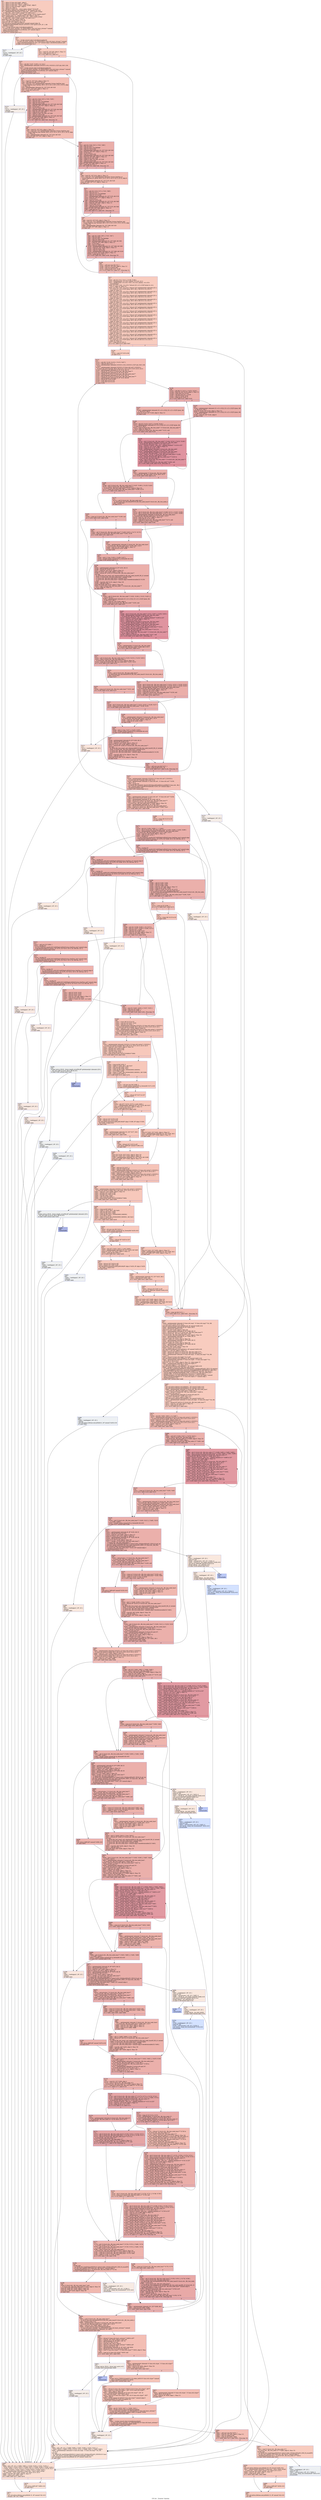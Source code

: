 digraph "CFG for '_Z5solvev' function" {
	label="CFG for '_Z5solvev' function";

	Node0x55c24021eb00 [shape=record,color="#3d50c3ff", style=filled, fillcolor="#f08b6e70",label="{%0:\l  %1 = alloca %\"class.std::tuple\", align 8\l  %2 = alloca %\"class.std::tuple.27\", align 1\l  %3 = alloca %\"class.std::__cxx11::basic_string\", align 8\l  %4 = alloca %\"class.std::map\", align 8\l  %5 = alloca i32, align 4\l  %6 = bitcast %\"class.std::__cxx11::basic_string\"* %3 to i8*\l  call void @llvm.lifetime.start.p0i8(i64 32, i8* nonnull %6) #18\l  %7 = getelementptr inbounds %\"class.std::__cxx11::basic_string\",\l... %\"class.std::__cxx11::basic_string\"* %3, i64 0, i32 2\l  %8 = bitcast %\"class.std::__cxx11::basic_string\"* %3 to %union.anon**\l  store %union.anon* %7, %union.anon** %8, align 8, !tbaa !3\l  %9 = getelementptr inbounds %\"class.std::__cxx11::basic_string\",\l... %\"class.std::__cxx11::basic_string\"* %3, i64 0, i32 1\l  store i64 0, i64* %9, align 8, !tbaa !8\l  %10 = bitcast %union.anon* %7 to i8*\l  store i8 0, i8* %10, align 8, !tbaa !11\l  call void @llvm.memset.p0i8.i64(i8* noundef nonnull align 16\l... dereferenceable(404040) bitcast ([101010 x i32]* @ret to i8*), i8 -1, i64\l... 404040, i1 false)\l  %11 = invoke nonnull align 8 dereferenceable(16)\l... %\"class.std::basic_istream\"* @_ZNSirsERi(%\"class.std::basic_istream\"* nonnull\l... align 8 dereferenceable(16) @_ZSt3cin, i32* nonnull align 4\l... dereferenceable(4) @N)\l          to label %12 unwind label %117\l}"];
	Node0x55c24021eb00 -> Node0x55c24021fd80;
	Node0x55c24021eb00 -> Node0x55c24021fe10;
	Node0x55c24021fd80 [shape=record,color="#3d50c3ff", style=filled, fillcolor="#f08b6e70",label="{%12:\l12:                                               \l  %13 = invoke nonnull align 8 dereferenceable(16)\l... %\"class.std::basic_istream\"* @_ZNSirsERi(%\"class.std::basic_istream\"* nonnull\l... align 8 dereferenceable(16) %11, i32* nonnull align 4 dereferenceable(4) @K)\l          to label %14 unwind label %117\l}"];
	Node0x55c24021fd80 -> Node0x55c240220100;
	Node0x55c24021fd80 -> Node0x55c24021fe10;
	Node0x55c240220100 [shape=record,color="#3d50c3ff", style=filled, fillcolor="#f08b6e70",label="{%14:\l14:                                               \l  %15 = load i32, i32* @N, align 4, !tbaa !12\l  %16 = icmp sgt i32 %15, 0\l  br i1 %16, label %22, label %17\l|{<s0>T|<s1>F}}"];
	Node0x55c240220100:s0 -> Node0x55c240220460;
	Node0x55c240220100:s1 -> Node0x55c2402204f0;
	Node0x55c2402204f0 [shape=record,color="#3d50c3ff", style=filled, fillcolor="#f08b6e70",label="{%17:\l17:                                               \l  %18 = phi i32 [ %15, %14 ], [ %108, %106 ]\l  %19 = insertelement \<4 x i32\> poison, i32 %18, i32 0\l  %20 = shufflevector \<4 x i32\> %19, \<4 x i32\> poison, \<4 x i32\>\l... zeroinitializer\l  store \<4 x i32\> %20, \<4 x i32\>* bitcast ([31 x [2 x i32]]* @nex to \<4 x\l... i32\>*), align 16, !tbaa !12\l  store \<4 x i32\> %20, \<4 x i32\>* bitcast (i32* getelementptr inbounds ([31 x\l... [2 x i32]], [31 x [2 x i32]]* @nex, i64 0, i64 2, i64 0) to \<4 x i32\>*),\l... align 16, !tbaa !12\l  store \<4 x i32\> %20, \<4 x i32\>* bitcast (i32* getelementptr inbounds ([31 x\l... [2 x i32]], [31 x [2 x i32]]* @nex, i64 0, i64 4, i64 0) to \<4 x i32\>*),\l... align 16, !tbaa !12\l  store \<4 x i32\> %20, \<4 x i32\>* bitcast (i32* getelementptr inbounds ([31 x\l... [2 x i32]], [31 x [2 x i32]]* @nex, i64 0, i64 6, i64 0) to \<4 x i32\>*),\l... align 16, !tbaa !12\l  store \<4 x i32\> %20, \<4 x i32\>* bitcast (i32* getelementptr inbounds ([31 x\l... [2 x i32]], [31 x [2 x i32]]* @nex, i64 0, i64 8, i64 0) to \<4 x i32\>*),\l... align 16, !tbaa !12\l  store \<4 x i32\> %20, \<4 x i32\>* bitcast (i32* getelementptr inbounds ([31 x\l... [2 x i32]], [31 x [2 x i32]]* @nex, i64 0, i64 10, i64 0) to \<4 x i32\>*),\l... align 16, !tbaa !12\l  store \<4 x i32\> %20, \<4 x i32\>* bitcast (i32* getelementptr inbounds ([31 x\l... [2 x i32]], [31 x [2 x i32]]* @nex, i64 0, i64 12, i64 0) to \<4 x i32\>*),\l... align 16, !tbaa !12\l  store \<4 x i32\> %20, \<4 x i32\>* bitcast (i32* getelementptr inbounds ([31 x\l... [2 x i32]], [31 x [2 x i32]]* @nex, i64 0, i64 14, i64 0) to \<4 x i32\>*),\l... align 16, !tbaa !12\l  store \<4 x i32\> %20, \<4 x i32\>* bitcast (i32* getelementptr inbounds ([31 x\l... [2 x i32]], [31 x [2 x i32]]* @nex, i64 0, i64 16, i64 0) to \<4 x i32\>*),\l... align 16, !tbaa !12\l  store \<4 x i32\> %20, \<4 x i32\>* bitcast (i32* getelementptr inbounds ([31 x\l... [2 x i32]], [31 x [2 x i32]]* @nex, i64 0, i64 18, i64 0) to \<4 x i32\>*),\l... align 16, !tbaa !12\l  store \<4 x i32\> %20, \<4 x i32\>* bitcast (i32* getelementptr inbounds ([31 x\l... [2 x i32]], [31 x [2 x i32]]* @nex, i64 0, i64 20, i64 0) to \<4 x i32\>*),\l... align 16, !tbaa !12\l  store \<4 x i32\> %20, \<4 x i32\>* bitcast (i32* getelementptr inbounds ([31 x\l... [2 x i32]], [31 x [2 x i32]]* @nex, i64 0, i64 22, i64 0) to \<4 x i32\>*),\l... align 16, !tbaa !12\l  store \<4 x i32\> %20, \<4 x i32\>* bitcast (i32* getelementptr inbounds ([31 x\l... [2 x i32]], [31 x [2 x i32]]* @nex, i64 0, i64 24, i64 0) to \<4 x i32\>*),\l... align 16, !tbaa !12\l  store \<4 x i32\> %20, \<4 x i32\>* bitcast (i32* getelementptr inbounds ([31 x\l... [2 x i32]], [31 x [2 x i32]]* @nex, i64 0, i64 26, i64 0) to \<4 x i32\>*),\l... align 16, !tbaa !12\l  store \<4 x i32\> %20, \<4 x i32\>* bitcast (i32* getelementptr inbounds ([31 x\l... [2 x i32]], [31 x [2 x i32]]* @nex, i64 0, i64 28, i64 0) to \<4 x i32\>*),\l... align 16, !tbaa !12\l  %21 = icmp sgt i32 %18, 0\l  br i1 %21, label %119, label %447\l|{<s0>T|<s1>F}}"];
	Node0x55c2402204f0:s0 -> Node0x55c240222db0;
	Node0x55c2402204f0:s1 -> Node0x55c240222e40;
	Node0x55c240220460 [shape=record,color="#3d50c3ff", style=filled, fillcolor="#e36c5570",label="{%22:\l22:                                               \l  %23 = phi i64 [ %107, %106 ], [ 0, %14 ]\l  %24 = getelementptr inbounds [101010 x i32], [101010 x i32]* @A, i64 0, i64\l... %23\l  %25 = invoke nonnull align 8 dereferenceable(16)\l... %\"class.std::basic_istream\"* @_ZNSirsERi(%\"class.std::basic_istream\"* nonnull\l... align 8 dereferenceable(16) @_ZSt3cin, i32* nonnull align 4\l... dereferenceable(4) %24)\l          to label %26 unwind label %115\l}"];
	Node0x55c240220460 -> Node0x55c2402230f0;
	Node0x55c240220460 -> Node0x55c240223180;
	Node0x55c2402230f0 [shape=record,color="#3d50c3ff", style=filled, fillcolor="#e36c5570",label="{%26:\l26:                                               \l  %27 = load i32, i32* %24, align 4, !tbaa !12\l  %28 = add nuw nsw i64 %23, 262144\l  %29 = load i32*, i32** getelementptr inbounds (%class.SegTree_max,\l... %class.SegTree_max* @stma, i64 0, i32 0, i32 0, i32 0, i32 0, i32 0), align\l... 8, !tbaa !14\l  %30 = getelementptr inbounds i32, i32* %29, i64 %28\l  store i32 %27, i32* %30, align 4, !tbaa !12\l  %31 = trunc i64 %28 to i32\l  br label %32\l}"];
	Node0x55c2402230f0 -> Node0x55c2402237f0;
	Node0x55c2402237f0 [shape=record,color="#3d50c3ff", style=filled, fillcolor="#d0473d70",label="{%32:\l32:                                               \l  %33 = phi i32 [ %34, %32 ], [ %31, %26 ]\l  %34 = lshr i32 %33, 1\l  %35 = and i32 %33, 2147483646\l  %36 = zext i32 %35 to i64\l  %37 = getelementptr inbounds i32, i32* %29, i64 %36\l  %38 = load i32, i32* %37, align 4, !tbaa !12\l  %39 = or i32 %33, 1\l  %40 = zext i32 %39 to i64\l  %41 = getelementptr inbounds i32, i32* %29, i64 %40\l  %42 = load i32, i32* %41, align 4, !tbaa !12\l  %43 = icmp slt i32 %38, %42\l  %44 = select i1 %43, i32 %42, i32 %38\l  %45 = zext i32 %34 to i64\l  %46 = getelementptr inbounds i32, i32* %29, i64 %45\l  store i32 %44, i32* %46, align 4, !tbaa !12\l  %47 = icmp ugt i32 %33, 3\l  br i1 %47, label %32, label %48, !llvm.loop !16\l|{<s0>T|<s1>F}}"];
	Node0x55c2402237f0:s0 -> Node0x55c2402237f0;
	Node0x55c2402237f0:s1 -> Node0x55c2402243f0;
	Node0x55c2402243f0 [shape=record,color="#3d50c3ff", style=filled, fillcolor="#e36c5570",label="{%48:\l48:                                               \l  %49 = load i32, i32* %24, align 4, !tbaa !12\l  %50 = load i32*, i32** getelementptr inbounds (%class.SegTree_min,\l... %class.SegTree_min* @stmi, i64 0, i32 0, i32 0, i32 0, i32 0, i32 0), align\l... 8, !tbaa !14\l  %51 = getelementptr inbounds i32, i32* %50, i64 %28\l  store i32 %49, i32* %51, align 4, !tbaa !12\l  br label %52\l}"];
	Node0x55c2402243f0 -> Node0x55c240224800;
	Node0x55c240224800 [shape=record,color="#3d50c3ff", style=filled, fillcolor="#d0473d70",label="{%52:\l52:                                               \l  %53 = phi i32 [ %54, %52 ], [ %31, %48 ]\l  %54 = lshr i32 %53, 1\l  %55 = and i32 %53, 2147483646\l  %56 = zext i32 %55 to i64\l  %57 = getelementptr inbounds i32, i32* %50, i64 %56\l  %58 = load i32, i32* %57, align 4, !tbaa !12\l  %59 = or i32 %53, 1\l  %60 = zext i32 %59 to i64\l  %61 = getelementptr inbounds i32, i32* %50, i64 %60\l  %62 = load i32, i32* %61, align 4, !tbaa !12\l  %63 = icmp slt i32 %62, %58\l  %64 = select i1 %63, i32 %62, i32 %58\l  %65 = zext i32 %54 to i64\l  %66 = getelementptr inbounds i32, i32* %50, i64 %65\l  store i32 %64, i32* %66, align 4, !tbaa !12\l  %67 = icmp ugt i32 %53, 3\l  br i1 %67, label %52, label %68, !llvm.loop !18\l|{<s0>T|<s1>F}}"];
	Node0x55c240224800:s0 -> Node0x55c240224800;
	Node0x55c240224800:s1 -> Node0x55c2402255d0;
	Node0x55c2402255d0 [shape=record,color="#3d50c3ff", style=filled, fillcolor="#e36c5570",label="{%68:\l68:                                               \l  %69 = load i32, i32* %24, align 4, !tbaa !12\l  %70 = load i32*, i32** getelementptr inbounds (%class.SegTree_or,\l... %class.SegTree_or* @stor, i64 0, i32 0, i32 0, i32 0, i32 0, i32 0), align 8,\l... !tbaa !14\l  %71 = getelementptr inbounds i32, i32* %70, i64 %28\l  store i32 %69, i32* %71, align 4, !tbaa !12\l  br label %72\l}"];
	Node0x55c2402255d0 -> Node0x55c240225af0;
	Node0x55c240225af0 [shape=record,color="#3d50c3ff", style=filled, fillcolor="#d0473d70",label="{%72:\l72:                                               \l  %73 = phi i32 [ %74, %72 ], [ %31, %68 ]\l  %74 = lshr i32 %73, 1\l  %75 = and i32 %73, 2147483646\l  %76 = zext i32 %75 to i64\l  %77 = getelementptr inbounds i32, i32* %70, i64 %76\l  %78 = load i32, i32* %77, align 4, !tbaa !12\l  %79 = or i32 %73, 1\l  %80 = zext i32 %79 to i64\l  %81 = getelementptr inbounds i32, i32* %70, i64 %80\l  %82 = load i32, i32* %81, align 4, !tbaa !12\l  %83 = or i32 %82, %78\l  %84 = zext i32 %74 to i64\l  %85 = getelementptr inbounds i32, i32* %70, i64 %84\l  store i32 %83, i32* %85, align 4, !tbaa !12\l  %86 = icmp ugt i32 %73, 3\l  br i1 %86, label %72, label %87, !llvm.loop !19\l|{<s0>T|<s1>F}}"];
	Node0x55c240225af0:s0 -> Node0x55c240225af0;
	Node0x55c240225af0:s1 -> Node0x55c2402263d0;
	Node0x55c2402263d0 [shape=record,color="#3d50c3ff", style=filled, fillcolor="#e36c5570",label="{%87:\l87:                                               \l  %88 = load i32, i32* %24, align 4, !tbaa !12\l  %89 = load i32*, i32** getelementptr inbounds (%class.SegTree_and,\l... %class.SegTree_and* @stand, i64 0, i32 0, i32 0, i32 0, i32 0, i32 0), align\l... 8, !tbaa !14\l  %90 = getelementptr inbounds i32, i32* %89, i64 %28\l  store i32 %88, i32* %90, align 4, !tbaa !12\l  br label %91\l}"];
	Node0x55c2402263d0 -> Node0x55c240221220;
	Node0x55c240221220 [shape=record,color="#3d50c3ff", style=filled, fillcolor="#d0473d70",label="{%91:\l91:                                               \l  %92 = phi i32 [ %93, %91 ], [ %31, %87 ]\l  %93 = lshr i32 %92, 1\l  %94 = and i32 %92, 2147483646\l  %95 = zext i32 %94 to i64\l  %96 = getelementptr inbounds i32, i32* %89, i64 %95\l  %97 = load i32, i32* %96, align 4, !tbaa !12\l  %98 = or i32 %92, 1\l  %99 = zext i32 %98 to i64\l  %100 = getelementptr inbounds i32, i32* %89, i64 %99\l  %101 = load i32, i32* %100, align 4, !tbaa !12\l  %102 = and i32 %101, %97\l  %103 = zext i32 %93 to i64\l  %104 = getelementptr inbounds i32, i32* %89, i64 %103\l  store i32 %102, i32* %104, align 4, !tbaa !12\l  %105 = icmp ugt i32 %92, 3\l  br i1 %105, label %91, label %106, !llvm.loop !20\l|{<s0>T|<s1>F}}"];
	Node0x55c240221220:s0 -> Node0x55c240221220;
	Node0x55c240221220:s1 -> Node0x55c240220660;
	Node0x55c240220660 [shape=record,color="#3d50c3ff", style=filled, fillcolor="#e36c5570",label="{%106:\l106:                                              \l  %107 = add nuw nsw i64 %23, 1\l  %108 = load i32, i32* @N, align 4, !tbaa !12\l  %109 = sext i32 %108 to i64\l  %110 = icmp slt i64 %107, %109\l  br i1 %110, label %22, label %17, !llvm.loop !21\l|{<s0>T|<s1>F}}"];
	Node0x55c240220660:s0 -> Node0x55c240220460;
	Node0x55c240220660:s1 -> Node0x55c2402204f0;
	Node0x55c240228130 [shape=record,color="#3d50c3ff", style=filled, fillcolor="#f4c5ad70",label="{%111:\l111:                                              \l  %112 = landingpad \{ i8*, i32 \}\l          cleanup\l  br label %865\l}"];
	Node0x55c240228130 -> Node0x55c2402281d0;
	Node0x55c240228290 [shape=record,color="#3d50c3ff", style=filled, fillcolor="#e8d6cc70",label="{%113:\l113:                                              \l  %114 = landingpad \{ i8*, i32 \}\l          cleanup\l  br label %865\l}"];
	Node0x55c240228290 -> Node0x55c2402281d0;
	Node0x55c240223180 [shape=record,color="#3d50c3ff", style=filled, fillcolor="#e8d6cc70",label="{%115:\l115:                                              \l  %116 = landingpad \{ i8*, i32 \}\l          cleanup\l  br label %865\l}"];
	Node0x55c240223180 -> Node0x55c2402281d0;
	Node0x55c24021fe10 [shape=record,color="#3d50c3ff", style=filled, fillcolor="#dbdcde70",label="{%117:\l117:                                              \l  %118 = landingpad \{ i8*, i32 \}\l          cleanup\l  br label %865\l}"];
	Node0x55c24021fe10 -> Node0x55c2402281d0;
	Node0x55c240222db0 [shape=record,color="#3d50c3ff", style=filled, fillcolor="#f2907270",label="{%119:\l119:                                              \l  %120 = zext i32 %18 to i64\l  br label %121\l}"];
	Node0x55c240222db0 -> Node0x55c2402285f0;
	Node0x55c2402285f0 [shape=record,color="#3d50c3ff", style=filled, fillcolor="#e36c5570",label="{%121:\l121:                                              \l  %122 = phi i64 [ %120, %119 ], [ %123, %437 ]\l  %123 = add nsw i64 %122, -1\l  %124 = getelementptr inbounds [101010 x i32], [101010 x i32]* @A, i64 0, i64\l... %123\l  %125 = getelementptr inbounds [101010 x %\"class.std::set\"], [101010 x\l... %\"class.std::set\"]* @cand, i64 0, i64 %123, i32 0, i32 0, i32 0, i32 0, i32 0\l  %126 = getelementptr inbounds i8, i8* %125, i64 16\l  %127 = bitcast i8* %126 to %\"struct.std::_Rb_tree_node\"**\l  %128 = getelementptr inbounds i8, i8* %125, i64 8\l  %129 = bitcast i8* %128 to %\"struct.std::_Rb_tree_node_base\"*\l  %130 = getelementptr inbounds i8, i8* %125, i64 24\l  %131 = bitcast i8* %130 to %\"struct.std::_Rb_tree_node_base\"**\l  %132 = getelementptr inbounds i8, i8* %125, i64 40\l  %133 = bitcast i8* %132 to i64*\l  %134 = trunc i64 %123 to i32\l  %135 = trunc i64 %123 to i32\l  br label %136\l}"];
	Node0x55c2402285f0 -> Node0x55c240229790;
	Node0x55c240229790 [shape=record,color="#3d50c3ff", style=filled, fillcolor="#d0473d70",label="{%136:\l136:                                              \l  %137 = phi i64 [ 0, %121 ], [ %255, %254 ]\l  %138 = load i32, i32* %124, align 4, !tbaa !12\l  %139 = trunc i64 %137 to i32\l  %140 = shl nuw nsw i32 1, %139\l  %141 = and i32 %138, %140\l  %142 = icmp eq i32 %141, 0\l  br i1 %142, label %147, label %143\l|{<s0>T|<s1>F}}"];
	Node0x55c240229790:s0 -> Node0x55c240229be0;
	Node0x55c240229790:s1 -> Node0x55c240229c30;
	Node0x55c240229c30 [shape=record,color="#3d50c3ff", style=filled, fillcolor="#d24b4070",label="{%143:\l143:                                              \l  %144 = getelementptr inbounds [31 x [2 x i32]], [31 x [2 x i32]]* @nex, i64\l... 0, i64 %137, i64 1\l  store i32 %134, i32* %144, align 4, !tbaa !12\l  %145 = getelementptr inbounds [31 x [2 x i32]], [31 x [2 x i32]]* @nex, i64\l... 0, i64 %137, i64 0\l  %146 = load i32, i32* %145, align 8\l  br label %149\l}"];
	Node0x55c240229c30 -> Node0x55c240229e70;
	Node0x55c240229be0 [shape=record,color="#3d50c3ff", style=filled, fillcolor="#d6524470",label="{%147:\l147:                                              \l  %148 = getelementptr inbounds [31 x [2 x i32]], [31 x [2 x i32]]* @nex, i64\l... 0, i64 %137, i64 0\l  store i32 %135, i32* %148, align 8, !tbaa !12\l  br label %149\l}"];
	Node0x55c240229be0 -> Node0x55c240229e70;
	Node0x55c240229e70 [shape=record,color="#3d50c3ff", style=filled, fillcolor="#d0473d70",label="{%149:\l149:                                              \l  %150 = phi i32 [ %135, %147 ], [ %146, %143 ]\l  %151 = getelementptr inbounds [31 x [2 x i32]], [31 x [2 x i32]]* @nex, i64\l... 0, i64 %137, i64 0\l  %152 = load %\"struct.std::_Rb_tree_node\"*, %\"struct.std::_Rb_tree_node\"**\l... %127, align 16, !tbaa !22\l  %153 = icmp eq %\"struct.std::_Rb_tree_node\"* %152, null\l  br i1 %153, label %168, label %154\l|{<s0>T|<s1>F}}"];
	Node0x55c240229e70:s0 -> Node0x55c24022a2a0;
	Node0x55c240229e70:s1 -> Node0x55c24022a330;
	Node0x55c24022a330 [shape=record,color="#b70d28ff", style=filled, fillcolor="#b70d2870",label="{%154:\l154:                                              \l  %155 = phi %\"struct.std::_Rb_tree_node\"* [ %164, %154 ], [ %152, %149 ]\l  %156 = getelementptr inbounds %\"struct.std::_Rb_tree_node\",\l... %\"struct.std::_Rb_tree_node\"* %155, i64 0, i32 1\l  %157 = bitcast %\"struct.__gnu_cxx::__aligned_membuf\"* %156 to i32*\l  %158 = load i32, i32* %157, align 4, !tbaa !12\l  %159 = icmp slt i32 %150, %158\l  %160 = getelementptr inbounds %\"struct.std::_Rb_tree_node\",\l... %\"struct.std::_Rb_tree_node\"* %155, i64 0, i32 0, i32 2\l  %161 = getelementptr inbounds %\"struct.std::_Rb_tree_node\",\l... %\"struct.std::_Rb_tree_node\"* %155, i64 0, i32 0, i32 3\l  %162 = select i1 %159, %\"struct.std::_Rb_tree_node_base\"** %160,\l... %\"struct.std::_Rb_tree_node_base\"** %161\l  %163 = bitcast %\"struct.std::_Rb_tree_node_base\"** %162 to\l... %\"struct.std::_Rb_tree_node\"**\l  %164 = load %\"struct.std::_Rb_tree_node\"*, %\"struct.std::_Rb_tree_node\"**\l... %163, align 8, !tbaa !22\l  %165 = icmp eq %\"struct.std::_Rb_tree_node\"* %164, null\l  br i1 %165, label %166, label %154, !llvm.loop !23\l|{<s0>T|<s1>F}}"];
	Node0x55c24022a330:s0 -> Node0x55c24022af80;
	Node0x55c24022a330:s1 -> Node0x55c24022a330;
	Node0x55c24022af80 [shape=record,color="#3d50c3ff", style=filled, fillcolor="#d24b4070",label="{%166:\l166:                                              \l  %167 = getelementptr %\"struct.std::_Rb_tree_node\",\l... %\"struct.std::_Rb_tree_node\"* %155, i64 0, i32 0\l  br i1 %159, label %168, label %174\l|{<s0>T|<s1>F}}"];
	Node0x55c24022af80:s0 -> Node0x55c24022a2a0;
	Node0x55c24022af80:s1 -> Node0x55c24022b260;
	Node0x55c24022a2a0 [shape=record,color="#3d50c3ff", style=filled, fillcolor="#d24b4070",label="{%168:\l168:                                              \l  %169 = phi %\"struct.std::_Rb_tree_node_base\"* [ %167, %166 ], [ %129, %149 ]\l  %170 = load %\"struct.std::_Rb_tree_node_base\"*,\l... %\"struct.std::_Rb_tree_node_base\"** %131, align 8, !tbaa !24\l  %171 = icmp eq %\"struct.std::_Rb_tree_node_base\"* %169, %170\l  br i1 %171, label %182, label %172\l|{<s0>T|<s1>F}}"];
	Node0x55c24022a2a0:s0 -> Node0x55c24022b5f0;
	Node0x55c24022a2a0:s1 -> Node0x55c24022b680;
	Node0x55c24022b680 [shape=record,color="#3d50c3ff", style=filled, fillcolor="#d6524470",label="{%172:\l172:                                              \l  %173 = call %\"struct.std::_Rb_tree_node_base\"*\l... @_ZSt18_Rb_tree_decrementPSt18_Rb_tree_node_base(%\"struct.std::_Rb_tree_node_b\l...ase\"* %169) #19\l  br label %174\l}"];
	Node0x55c24022b680 -> Node0x55c24022b260;
	Node0x55c24022b260 [shape=record,color="#3d50c3ff", style=filled, fillcolor="#d0473d70",label="{%174:\l174:                                              \l  %175 = phi %\"struct.std::_Rb_tree_node_base\"* [ %169, %172 ], [ %167, %166 ]\l  %176 = phi %\"struct.std::_Rb_tree_node_base\"* [ %173, %172 ], [ %167, %166 ]\l  %177 = getelementptr inbounds %\"struct.std::_Rb_tree_node_base\",\l... %\"struct.std::_Rb_tree_node_base\"* %176, i64 1, i32 0\l  %178 = load i32, i32* %177, align 4, !tbaa !12\l  %179 = icmp sge i32 %178, %150\l  %180 = icmp eq %\"struct.std::_Rb_tree_node_base\"* %175, null\l  %181 = select i1 %179, i1 true, i1 %180\l  br i1 %181, label %202, label %184\l|{<s0>T|<s1>F}}"];
	Node0x55c24022b260:s0 -> Node0x55c24022bf20;
	Node0x55c24022b260:s1 -> Node0x55c24022bf70;
	Node0x55c24022b5f0 [shape=record,color="#3d50c3ff", style=filled, fillcolor="#d8564670",label="{%182:\l182:                                              \l  %183 = icmp eq %\"struct.std::_Rb_tree_node_base\"* %169, null\l  br i1 %183, label %202, label %184\l|{<s0>T|<s1>F}}"];
	Node0x55c24022b5f0:s0 -> Node0x55c24022bf20;
	Node0x55c24022b5f0:s1 -> Node0x55c24022bf70;
	Node0x55c24022bf70 [shape=record,color="#3d50c3ff", style=filled, fillcolor="#d24b4070",label="{%184:\l184:                                              \l  %185 = phi %\"struct.std::_Rb_tree_node_base\"* [ %169, %182 ], [ %175, %174 ]\l  %186 = icmp eq %\"struct.std::_Rb_tree_node_base\"* %185, %129\l  br i1 %186, label %191, label %187\l|{<s0>T|<s1>F}}"];
	Node0x55c24022bf70:s0 -> Node0x55c24022c2f0;
	Node0x55c24022bf70:s1 -> Node0x55c24022c340;
	Node0x55c24022c340 [shape=record,color="#3d50c3ff", style=filled, fillcolor="#d6524470",label="{%187:\l187:                                              \l  %188 = getelementptr inbounds %\"struct.std::_Rb_tree_node_base\",\l... %\"struct.std::_Rb_tree_node_base\"* %185, i64 1, i32 0\l  %189 = load i32, i32* %188, align 4, !tbaa !12\l  %190 = icmp slt i32 %150, %189\l  br label %191\l}"];
	Node0x55c24022c340 -> Node0x55c24022c2f0;
	Node0x55c24022c2f0 [shape=record,color="#3d50c3ff", style=filled, fillcolor="#d24b4070",label="{%191:\l191:                                              \l  %192 = phi i1 [ true, %184 ], [ %190, %187 ]\l  %193 = invoke noalias nonnull i8* @_Znwm(i64 40) #20\l          to label %194 unwind label %111\l}"];
	Node0x55c24022c2f0 -> Node0x55c24022c740;
	Node0x55c24022c2f0 -> Node0x55c240228130;
	Node0x55c24022c740 [shape=record,color="#3d50c3ff", style=filled, fillcolor="#d24b4070",label="{%194:\l194:                                              \l  %195 = getelementptr inbounds i8, i8* %193, i64 32\l  %196 = bitcast i8* %195 to i32*\l  %197 = load i32, i32* %151, align 8, !tbaa !12\l  store i32 %197, i32* %196, align 4, !tbaa !12\l  %198 = bitcast i8* %193 to %\"struct.std::_Rb_tree_node_base\"*\l  call void\l... @_ZSt29_Rb_tree_insert_and_rebalancebPSt18_Rb_tree_node_baseS0_RS_(i1 zeroext\l... %192, %\"struct.std::_Rb_tree_node_base\"* nonnull %198,\l... %\"struct.std::_Rb_tree_node_base\"* nonnull %185,\l... %\"struct.std::_Rb_tree_node_base\"* nonnull align 8 dereferenceable(32) %129)\l... #18\l  %199 = load i64, i64* %133, align 8, !tbaa !28\l  %200 = add i64 %199, 1\l  store i64 %200, i64* %133, align 8, !tbaa !28\l  %201 = load %\"struct.std::_Rb_tree_node\"*, %\"struct.std::_Rb_tree_node\"**\l... %127, align 16, !tbaa !22\l  br label %202\l}"];
	Node0x55c24022c740 -> Node0x55c24022bf20;
	Node0x55c24022bf20 [shape=record,color="#3d50c3ff", style=filled, fillcolor="#d0473d70",label="{%202:\l202:                                              \l  %203 = phi %\"struct.std::_Rb_tree_node\"* [ %201, %194 ], [ %152, %182 ], [\l... %152, %174 ]\l  %204 = getelementptr inbounds [31 x [2 x i32]], [31 x [2 x i32]]* @nex, i64\l... 0, i64 %137, i64 1\l  %205 = load i32, i32* %204, align 4\l  %206 = icmp eq %\"struct.std::_Rb_tree_node\"* %203, null\l  br i1 %206, label %221, label %207\l|{<s0>T|<s1>F}}"];
	Node0x55c24022bf20:s0 -> Node0x55c24022eb40;
	Node0x55c24022bf20:s1 -> Node0x55c24022eb90;
	Node0x55c24022eb90 [shape=record,color="#b70d28ff", style=filled, fillcolor="#b70d2870",label="{%207:\l207:                                              \l  %208 = phi %\"struct.std::_Rb_tree_node\"* [ %217, %207 ], [ %203, %202 ]\l  %209 = getelementptr inbounds %\"struct.std::_Rb_tree_node\",\l... %\"struct.std::_Rb_tree_node\"* %208, i64 0, i32 1\l  %210 = bitcast %\"struct.__gnu_cxx::__aligned_membuf\"* %209 to i32*\l  %211 = load i32, i32* %210, align 4, !tbaa !12\l  %212 = icmp slt i32 %205, %211\l  %213 = getelementptr inbounds %\"struct.std::_Rb_tree_node\",\l... %\"struct.std::_Rb_tree_node\"* %208, i64 0, i32 0, i32 2\l  %214 = getelementptr inbounds %\"struct.std::_Rb_tree_node\",\l... %\"struct.std::_Rb_tree_node\"* %208, i64 0, i32 0, i32 3\l  %215 = select i1 %212, %\"struct.std::_Rb_tree_node_base\"** %213,\l... %\"struct.std::_Rb_tree_node_base\"** %214\l  %216 = bitcast %\"struct.std::_Rb_tree_node_base\"** %215 to\l... %\"struct.std::_Rb_tree_node\"**\l  %217 = load %\"struct.std::_Rb_tree_node\"*, %\"struct.std::_Rb_tree_node\"**\l... %216, align 8, !tbaa !22\l  %218 = icmp eq %\"struct.std::_Rb_tree_node\"* %217, null\l  br i1 %218, label %219, label %207, !llvm.loop !23\l|{<s0>T|<s1>F}}"];
	Node0x55c24022eb90:s0 -> Node0x55c24022f3c0;
	Node0x55c24022eb90:s1 -> Node0x55c24022eb90;
	Node0x55c24022f3c0 [shape=record,color="#3d50c3ff", style=filled, fillcolor="#d24b4070",label="{%219:\l219:                                              \l  %220 = getelementptr %\"struct.std::_Rb_tree_node\",\l... %\"struct.std::_Rb_tree_node\"* %208, i64 0, i32 0\l  br i1 %212, label %221, label %227\l|{<s0>T|<s1>F}}"];
	Node0x55c24022f3c0:s0 -> Node0x55c24022eb40;
	Node0x55c24022f3c0:s1 -> Node0x55c24022fb90;
	Node0x55c24022eb40 [shape=record,color="#3d50c3ff", style=filled, fillcolor="#d24b4070",label="{%221:\l221:                                              \l  %222 = phi %\"struct.std::_Rb_tree_node_base\"* [ %220, %219 ], [ %129, %202 ]\l  %223 = load %\"struct.std::_Rb_tree_node_base\"*,\l... %\"struct.std::_Rb_tree_node_base\"** %131, align 8, !tbaa !24\l  %224 = icmp eq %\"struct.std::_Rb_tree_node_base\"* %222, %223\l  br i1 %224, label %235, label %225\l|{<s0>T|<s1>F}}"];
	Node0x55c24022eb40:s0 -> Node0x55c240230450;
	Node0x55c24022eb40:s1 -> Node0x55c2402304a0;
	Node0x55c2402304a0 [shape=record,color="#3d50c3ff", style=filled, fillcolor="#d6524470",label="{%225:\l225:                                              \l  %226 = call %\"struct.std::_Rb_tree_node_base\"*\l... @_ZSt18_Rb_tree_decrementPSt18_Rb_tree_node_base(%\"struct.std::_Rb_tree_node_b\l...ase\"* %222) #19\l  br label %227\l}"];
	Node0x55c2402304a0 -> Node0x55c24022fb90;
	Node0x55c24022fb90 [shape=record,color="#3d50c3ff", style=filled, fillcolor="#d0473d70",label="{%227:\l227:                                              \l  %228 = phi %\"struct.std::_Rb_tree_node_base\"* [ %222, %225 ], [ %220, %219 ]\l  %229 = phi %\"struct.std::_Rb_tree_node_base\"* [ %226, %225 ], [ %220, %219 ]\l  %230 = getelementptr inbounds %\"struct.std::_Rb_tree_node_base\",\l... %\"struct.std::_Rb_tree_node_base\"* %229, i64 1, i32 0\l  %231 = load i32, i32* %230, align 4, !tbaa !12\l  %232 = icmp sge i32 %231, %205\l  %233 = icmp eq %\"struct.std::_Rb_tree_node_base\"* %228, null\l  %234 = select i1 %232, i1 true, i1 %233\l  br i1 %234, label %254, label %237\l|{<s0>T|<s1>F}}"];
	Node0x55c24022fb90:s0 -> Node0x55c240229850;
	Node0x55c24022fb90:s1 -> Node0x55c240227c40;
	Node0x55c240230450 [shape=record,color="#3d50c3ff", style=filled, fillcolor="#d8564670",label="{%235:\l235:                                              \l  %236 = icmp eq %\"struct.std::_Rb_tree_node_base\"* %222, null\l  br i1 %236, label %254, label %237\l|{<s0>T|<s1>F}}"];
	Node0x55c240230450:s0 -> Node0x55c240229850;
	Node0x55c240230450:s1 -> Node0x55c240227c40;
	Node0x55c240227c40 [shape=record,color="#3d50c3ff", style=filled, fillcolor="#d24b4070",label="{%237:\l237:                                              \l  %238 = phi %\"struct.std::_Rb_tree_node_base\"* [ %222, %235 ], [ %228, %227 ]\l  %239 = icmp eq %\"struct.std::_Rb_tree_node_base\"* %238, %129\l  br i1 %239, label %244, label %240\l|{<s0>T|<s1>F}}"];
	Node0x55c240227c40:s0 -> Node0x55c240227fc0;
	Node0x55c240227c40:s1 -> Node0x55c240228010;
	Node0x55c240228010 [shape=record,color="#3d50c3ff", style=filled, fillcolor="#d6524470",label="{%240:\l240:                                              \l  %241 = getelementptr inbounds %\"struct.std::_Rb_tree_node_base\",\l... %\"struct.std::_Rb_tree_node_base\"* %238, i64 1, i32 0\l  %242 = load i32, i32* %241, align 4, !tbaa !12\l  %243 = icmp slt i32 %205, %242\l  br label %244\l}"];
	Node0x55c240228010 -> Node0x55c240227fc0;
	Node0x55c240227fc0 [shape=record,color="#3d50c3ff", style=filled, fillcolor="#d24b4070",label="{%244:\l244:                                              \l  %245 = phi i1 [ true, %237 ], [ %243, %240 ]\l  %246 = invoke noalias nonnull i8* @_Znwm(i64 40) #20\l          to label %247 unwind label %111\l}"];
	Node0x55c240227fc0 -> Node0x55c2402319d0;
	Node0x55c240227fc0 -> Node0x55c240228130;
	Node0x55c2402319d0 [shape=record,color="#3d50c3ff", style=filled, fillcolor="#d24b4070",label="{%247:\l247:                                              \l  %248 = getelementptr inbounds i8, i8* %246, i64 32\l  %249 = bitcast i8* %248 to i32*\l  %250 = load i32, i32* %204, align 4, !tbaa !12\l  store i32 %250, i32* %249, align 4, !tbaa !12\l  %251 = bitcast i8* %246 to %\"struct.std::_Rb_tree_node_base\"*\l  call void\l... @_ZSt29_Rb_tree_insert_and_rebalancebPSt18_Rb_tree_node_baseS0_RS_(i1 zeroext\l... %245, %\"struct.std::_Rb_tree_node_base\"* nonnull %251,\l... %\"struct.std::_Rb_tree_node_base\"* nonnull %238,\l... %\"struct.std::_Rb_tree_node_base\"* nonnull align 8 dereferenceable(32) %129)\l... #18\l  %252 = load i64, i64* %133, align 8, !tbaa !28\l  %253 = add i64 %252, 1\l  store i64 %253, i64* %133, align 8, !tbaa !28\l  br label %254\l}"];
	Node0x55c2402319d0 -> Node0x55c240229850;
	Node0x55c240229850 [shape=record,color="#3d50c3ff", style=filled, fillcolor="#d0473d70",label="{%254:\l254:                                              \l  %255 = add nuw nsw i64 %137, 1\l  %256 = icmp eq i64 %255, 30\l  br i1 %256, label %257, label %136, !llvm.loop !29\l|{<s0>T|<s1>F}}"];
	Node0x55c240229850:s0 -> Node0x55c240231dd0;
	Node0x55c240229850:s1 -> Node0x55c240229790;
	Node0x55c240231dd0 [shape=record,color="#3d50c3ff", style=filled, fillcolor="#e36c5570",label="{%257:\l257:                                              \l  %258 = getelementptr inbounds [101010 x %\"class.std::set\"], [101010 x\l... %\"class.std::set\"]* @cand, i64 0, i64 %123\l  %259 = getelementptr inbounds %\"class.std::set\", %\"class.std::set\"* %258,\l... i64 0, i32 0\l  %260 = invoke i64\l... @_ZNSt8_Rb_treeIiiSt9_IdentityIiESt4lessIiESaIiEE5eraseERKi(%\"class.std::_Rb_t\l...ree\"* nonnull align 8 dereferenceable(48) %259, i32* nonnull align 4\l... dereferenceable(4) @N)\l          to label %261 unwind label %113\l}"];
	Node0x55c240231dd0 -> Node0x55c240228f10;
	Node0x55c240231dd0 -> Node0x55c240228290;
	Node0x55c240228f10 [shape=record,color="#3d50c3ff", style=filled, fillcolor="#e36c5570",label="{%261:\l261:                                              \l  %262 = getelementptr inbounds %\"class.std::set\", %\"class.std::set\"* %258,\l... i64 0, i32 0, i32 0, i32 0, i32 0, i32 0\l  %263 = getelementptr inbounds i8, i8* %262, i64 24\l  %264 = bitcast i8* %263 to %\"struct.std::_Rb_tree_node_base\"**\l  %265 = load %\"struct.std::_Rb_tree_node_base\"*,\l... %\"struct.std::_Rb_tree_node_base\"** %264, align 8, !tbaa !24\l  %266 = getelementptr inbounds i8, i8* %262, i64 8\l  %267 = bitcast i8* %266 to %\"struct.std::_Rb_tree_node_base\"*\l  %268 = icmp eq %\"struct.std::_Rb_tree_node_base\"* %265, %267\l  br i1 %268, label %437, label %269\l|{<s0>T|<s1>F}}"];
	Node0x55c240228f10:s0 -> Node0x55c2402286b0;
	Node0x55c240228f10:s1 -> Node0x55c240228ec0;
	Node0x55c240228ec0 [shape=record,color="#3d50c3ff", style=filled, fillcolor="#e5705870",label="{%269:\l269:                                              \l  %270 = trunc i64 %123 to i32\l  br label %275\l}"];
	Node0x55c240228ec0 -> Node0x55c240233680;
	Node0x55c240233740 [shape=record,color="#3d50c3ff", style=filled, fillcolor="#e5705870",label="{%271:\l271:                                              \l  %272 = icmp eq i32 %294, -1\l  br i1 %272, label %437, label %273\l|{<s0>T|<s1>F}}"];
	Node0x55c240233740:s0 -> Node0x55c2402286b0;
	Node0x55c240233740:s1 -> Node0x55c240233850;
	Node0x55c240233850 [shape=record,color="#3d50c3ff", style=filled, fillcolor="#e97a5f70",label="{%273:\l273:                                              \l  %274 = trunc i64 %123 to i32\l  br label %305\l}"];
	Node0x55c240233850 -> Node0x55c2402339c0;
	Node0x55c240233680 [shape=record,color="#3d50c3ff", style=filled, fillcolor="#d24b4070",label="{%275:\l275:                                              \l  %276 = phi i32 [ %294, %288 ], [ -1, %269 ]\l  %277 = phi %\"struct.std::_Rb_tree_node_base\"* [ %295, %288 ], [ %265, %269 ]\l  %278 = getelementptr inbounds %\"struct.std::_Rb_tree_node_base\",\l... %\"struct.std::_Rb_tree_node_base\"* %277, i64 1, i32 0\l  %279 = load i32, i32* %278, align 4, !tbaa !12\l  %280 = add nsw i32 %279, 1\l  %281 = invoke i32\l... @_ZN11SegTree_maxIiLi262144EE6getvalEiiiii(%class.SegTree_max* nonnull align\l... 8 dereferenceable(24) @stma, i32 %270, i32 %280, i32 0, i32 262144, i32 1)\l          to label %282 unwind label %297\l}"];
	Node0x55c240233680 -> Node0x55c240233e90;
	Node0x55c240233680 -> Node0x55c240233f20;
	Node0x55c240233e90 [shape=record,color="#3d50c3ff", style=filled, fillcolor="#d24b4070",label="{%282:\l282:                                              \l  %283 = invoke i32\l... @_ZN11SegTree_minIiLi262144EE6getvalEiiiii(%class.SegTree_min* nonnull align\l... 8 dereferenceable(24) @stmi, i32 %270, i32 %280, i32 0, i32 262144, i32 1)\l          to label %284 unwind label %299\l}"];
	Node0x55c240233e90 -> Node0x55c2402342e0;
	Node0x55c240233e90 -> Node0x55c240234330;
	Node0x55c2402342e0 [shape=record,color="#3d50c3ff", style=filled, fillcolor="#d24b4070",label="{%284:\l284:                                              \l  %285 = invoke i32\l... @_ZN10SegTree_orIiLi262144EE6getvalEiiiii(%class.SegTree_or* nonnull align 8\l... dereferenceable(24) @stor, i32 %270, i32 %280, i32 0, i32 262144, i32 1)\l          to label %286 unwind label %301\l}"];
	Node0x55c2402342e0 -> Node0x55c2402346f0;
	Node0x55c2402342e0 -> Node0x55c240234740;
	Node0x55c2402346f0 [shape=record,color="#3d50c3ff", style=filled, fillcolor="#d24b4070",label="{%286:\l286:                                              \l  %287 = invoke i32\l... @_ZN11SegTree_andIiLi262144EE6getvalEiiiii(%class.SegTree_and* nonnull align\l... 8 dereferenceable(24) @stand, i32 %270, i32 %280, i32 0, i32 262144, i32 1)\l          to label %288 unwind label %303\l}"];
	Node0x55c2402346f0 -> Node0x55c240233a80;
	Node0x55c2402346f0 -> Node0x55c240234b00;
	Node0x55c240233a80 [shape=record,color="#3d50c3ff", style=filled, fillcolor="#d24b4070",label="{%288:\l288:                                              \l  %289 = add i32 %283, %285\l  %290 = add i32 %281, %287\l  %291 = sub i32 %289, %290\l  %292 = load i32, i32* @K, align 4, !tbaa !12\l  %293 = icmp slt i32 %291, %292\l  %294 = select i1 %293, i32 %276, i32 %279\l  %295 = call %\"struct.std::_Rb_tree_node_base\"*\l... @_ZSt18_Rb_tree_incrementPKSt18_Rb_tree_node_base(%\"struct.std::_Rb_tree_node_\l...base\"* nonnull %277) #19\l  %296 = icmp eq %\"struct.std::_Rb_tree_node_base\"* %295, %267\l  br i1 %296, label %271, label %275\l|{<s0>T|<s1>F}}"];
	Node0x55c240233a80:s0 -> Node0x55c240233740;
	Node0x55c240233a80:s1 -> Node0x55c240233680;
	Node0x55c240233f20 [shape=record,color="#3d50c3ff", style=filled, fillcolor="#f2cab570",label="{%297:\l297:                                              \l  %298 = landingpad \{ i8*, i32 \}\l          cleanup\l  br label %865\l}"];
	Node0x55c240233f20 -> Node0x55c2402281d0;
	Node0x55c240234330 [shape=record,color="#3d50c3ff", style=filled, fillcolor="#f2cab570",label="{%299:\l299:                                              \l  %300 = landingpad \{ i8*, i32 \}\l          cleanup\l  br label %865\l}"];
	Node0x55c240234330 -> Node0x55c2402281d0;
	Node0x55c240234740 [shape=record,color="#3d50c3ff", style=filled, fillcolor="#f2cab570",label="{%301:\l301:                                              \l  %302 = landingpad \{ i8*, i32 \}\l          cleanup\l  br label %865\l}"];
	Node0x55c240234740 -> Node0x55c2402281d0;
	Node0x55c240234b00 [shape=record,color="#3d50c3ff", style=filled, fillcolor="#f2cab570",label="{%303:\l303:                                              \l  %304 = landingpad \{ i8*, i32 \}\l          cleanup\l  br label %865\l}"];
	Node0x55c240234b00 -> Node0x55c2402281d0;
	Node0x55c2402339c0 [shape=record,color="#3d50c3ff", style=filled, fillcolor="#d6524470",label="{%305:\l305:                                              \l  %306 = phi i32 [ %338, %336 ], [ 19, %273 ]\l  %307 = phi i32 [ %337, %336 ], [ %294, %273 ]\l  %308 = shl nuw i32 1, %306\l  %309 = add nsw i32 %308, %307\l  %310 = load i32, i32* @N, align 4, !tbaa !12\l  %311 = icmp slt i32 %309, %310\l  br i1 %311, label %312, label %336\l|{<s0>T|<s1>F}}"];
	Node0x55c2402339c0:s0 -> Node0x55c240235c90;
	Node0x55c2402339c0:s1 -> Node0x55c240235860;
	Node0x55c240235c90 [shape=record,color="#3d50c3ff", style=filled, fillcolor="#d8564670",label="{%312:\l312:                                              \l  %313 = add nsw i32 %309, 1\l  %314 = invoke i32\l... @_ZN11SegTree_maxIiLi262144EE6getvalEiiiii(%class.SegTree_max* nonnull align\l... 8 dereferenceable(24) @stma, i32 %274, i32 %313, i32 0, i32 262144, i32 1)\l          to label %315 unwind label %328\l}"];
	Node0x55c240235c90 -> Node0x55c240235e20;
	Node0x55c240235c90 -> Node0x55c240235e70;
	Node0x55c240235e20 [shape=record,color="#3d50c3ff", style=filled, fillcolor="#d8564670",label="{%315:\l315:                                              \l  %316 = invoke i32\l... @_ZN11SegTree_minIiLi262144EE6getvalEiiiii(%class.SegTree_min* nonnull align\l... 8 dereferenceable(24) @stmi, i32 %274, i32 %313, i32 0, i32 262144, i32 1)\l          to label %317 unwind label %330\l}"];
	Node0x55c240235e20 -> Node0x55c240236100;
	Node0x55c240235e20 -> Node0x55c240236150;
	Node0x55c240236100 [shape=record,color="#3d50c3ff", style=filled, fillcolor="#d8564670",label="{%317:\l317:                                              \l  %318 = invoke i32\l... @_ZN10SegTree_orIiLi262144EE6getvalEiiiii(%class.SegTree_or* nonnull align 8\l... dereferenceable(24) @stor, i32 %274, i32 %313, i32 0, i32 262144, i32 1)\l          to label %319 unwind label %332\l}"];
	Node0x55c240236100 -> Node0x55c240236370;
	Node0x55c240236100 -> Node0x55c2402363c0;
	Node0x55c240236370 [shape=record,color="#3d50c3ff", style=filled, fillcolor="#d8564670",label="{%319:\l319:                                              \l  %320 = invoke i32\l... @_ZN11SegTree_andIiLi262144EE6getvalEiiiii(%class.SegTree_and* nonnull align\l... 8 dereferenceable(24) @stand, i32 %274, i32 %313, i32 0, i32 262144, i32 1)\l          to label %321 unwind label %334\l}"];
	Node0x55c240236370 -> Node0x55c240236620;
	Node0x55c240236370 -> Node0x55c240236670;
	Node0x55c240236620 [shape=record,color="#3d50c3ff", style=filled, fillcolor="#d8564670",label="{%321:\l321:                                              \l  %322 = add i32 %316, %318\l  %323 = add i32 %314, %320\l  %324 = sub i32 %322, %323\l  %325 = load i32, i32* @K, align 4, !tbaa !12\l  %326 = icmp slt i32 %324, %325\l  %327 = select i1 %326, i32 %307, i32 %309\l  br label %336\l}"];
	Node0x55c240236620 -> Node0x55c240235860;
	Node0x55c240235e70 [shape=record,color="#3d50c3ff", style=filled, fillcolor="#efcebd70",label="{%328:\l328:                                              \l  %329 = landingpad \{ i8*, i32 \}\l          cleanup\l  br label %865\l}"];
	Node0x55c240235e70 -> Node0x55c2402281d0;
	Node0x55c240236150 [shape=record,color="#3d50c3ff", style=filled, fillcolor="#efcebd70",label="{%330:\l330:                                              \l  %331 = landingpad \{ i8*, i32 \}\l          cleanup\l  br label %865\l}"];
	Node0x55c240236150 -> Node0x55c2402281d0;
	Node0x55c2402363c0 [shape=record,color="#3d50c3ff", style=filled, fillcolor="#efcebd70",label="{%332:\l332:                                              \l  %333 = landingpad \{ i8*, i32 \}\l          cleanup\l  br label %865\l}"];
	Node0x55c2402363c0 -> Node0x55c2402281d0;
	Node0x55c240236670 [shape=record,color="#3d50c3ff", style=filled, fillcolor="#efcebd70",label="{%334:\l334:                                              \l  %335 = landingpad \{ i8*, i32 \}\l          cleanup\l  br label %865\l}"];
	Node0x55c240236670 -> Node0x55c2402281d0;
	Node0x55c240235860 [shape=record,color="#3d50c3ff", style=filled, fillcolor="#d6524470",label="{%336:\l336:                                              \l  %337 = phi i32 [ %307, %305 ], [ %327, %321 ]\l  %338 = add nsw i32 %306, -1\l  %339 = icmp eq i32 %306, 0\l  br i1 %339, label %340, label %305, !llvm.loop !30\l|{<s0>T|<s1>F}}"];
	Node0x55c240235860:s0 -> Node0x55c2402371b0;
	Node0x55c240235860:s1 -> Node0x55c2402339c0;
	Node0x55c2402371b0 [shape=record,color="#3d50c3ff", style=filled, fillcolor="#e97a5f70",label="{%340:\l340:                                              \l  %341 = trunc i64 %123 to i32\l  %342 = sub nsw i32 %337, %341\l  %343 = add nsw i32 %342, 1\l  %344 = getelementptr inbounds [101010 x %\"class.std::vector\"], [101010 x\l... %\"class.std::vector\"]* @add, i64 0, i64 %123, i32 0, i32 0, i32 0, i32 1\l  %345 = load i32*, i32** %344, align 8, !tbaa !31\l  %346 = getelementptr inbounds [101010 x %\"class.std::vector\"], [101010 x\l... %\"class.std::vector\"]* @add, i64 0, i64 %123, i32 0, i32 0, i32 0, i32 2\l  %347 = load i32*, i32** %346, align 8, !tbaa !32\l  %348 = icmp eq i32* %345, %347\l  br i1 %348, label %351, label %349\l|{<s0>T|<s1>F}}"];
	Node0x55c2402371b0:s0 -> Node0x55c240237a10;
	Node0x55c2402371b0:s1 -> Node0x55c240237a60;
	Node0x55c240237a60 [shape=record,color="#3d50c3ff", style=filled, fillcolor="#ec7f6370",label="{%349:\l349:                                              \l  store i32 %343, i32* %345, align 4, !tbaa !12\l  %350 = getelementptr inbounds i32, i32* %345, i64 1\l  store i32* %350, i32** %344, align 8, !tbaa !31\l  br label %389\l}"];
	Node0x55c240237a60 -> Node0x55c240238330;
	Node0x55c240237a10 [shape=record,color="#3d50c3ff", style=filled, fillcolor="#ed836670",label="{%351:\l351:                                              \l  %352 = getelementptr inbounds [101010 x %\"class.std::vector\"], [101010 x\l... %\"class.std::vector\"]* @add, i64 0, i64 %123, i32 0, i32 0, i32 0, i32 0\l  %353 = load i32*, i32** %352, align 8, !tbaa !14\l  %354 = ptrtoint i32* %345 to i64\l  %355 = ptrtoint i32* %353 to i64\l  %356 = sub i64 %354, %355\l  %357 = ashr exact i64 %356, 2\l  %358 = icmp eq i64 %356, 9223372036854775804\l  br i1 %358, label %359, label %361\l|{<s0>T|<s1>F}}"];
	Node0x55c240237a10:s0 -> Node0x55c240238850;
	Node0x55c240237a10:s1 -> Node0x55c2402388a0;
	Node0x55c240238850 [shape=record,color="#3d50c3ff", style=filled, fillcolor="#dbdcde70",label="{%359:\l359:                                              \l  invoke void @_ZSt20__throw_length_errorPKc(i8* getelementptr inbounds ([26 x\l... i8], [26 x i8]* @.str.10, i64 0, i64 0)) #21\l          to label %360 unwind label %441\l}"];
	Node0x55c240238850 -> Node0x55c240238a30;
	Node0x55c240238850 -> Node0x55c240238a80;
	Node0x55c240238a30 [shape=record,color="#3d50c3ff", style=filled, fillcolor="#3d50c370",label="{%360:\l360:                                              \l  unreachable\l}"];
	Node0x55c2402388a0 [shape=record,color="#3d50c3ff", style=filled, fillcolor="#ed836670",label="{%361:\l361:                                              \l  %362 = icmp eq i64 %356, 0\l  %363 = select i1 %362, i64 1, i64 %357\l  %364 = add nsw i64 %363, %357\l  %365 = icmp ult i64 %364, %357\l  %366 = icmp ugt i64 %364, 2305843009213693951\l  %367 = or i1 %365, %366\l  %368 = select i1 %367, i64 2305843009213693951, i64 %364\l  %369 = icmp eq i64 %368, 0\l  br i1 %369, label %375, label %370\l|{<s0>T|<s1>F}}"];
	Node0x55c2402388a0:s0 -> Node0x55c240239250;
	Node0x55c2402388a0:s1 -> Node0x55c2402392a0;
	Node0x55c2402392a0 [shape=record,color="#3d50c3ff", style=filled, fillcolor="#ef886b70",label="{%370:\l370:                                              \l  %371 = shl nuw nsw i64 %368, 2\l  %372 = invoke noalias nonnull i8* @_Znwm(i64 %371) #20\l          to label %373 unwind label %439\l}"];
	Node0x55c2402392a0 -> Node0x55c240239430;
	Node0x55c2402392a0 -> Node0x55c240239480;
	Node0x55c240239430 [shape=record,color="#3d50c3ff", style=filled, fillcolor="#ef886b70",label="{%373:\l373:                                              \l  %374 = bitcast i8* %372 to i32*\l  br label %375\l}"];
	Node0x55c240239430 -> Node0x55c240239250;
	Node0x55c240239250 [shape=record,color="#3d50c3ff", style=filled, fillcolor="#ed836670",label="{%375:\l375:                                              \l  %376 = phi i32* [ %374, %373 ], [ null, %361 ]\l  %377 = getelementptr inbounds i32, i32* %376, i64 %357\l  store i32 %343, i32* %377, align 4, !tbaa !12\l  %378 = icmp sgt i64 %356, 0\l  br i1 %378, label %379, label %382\l|{<s0>T|<s1>F}}"];
	Node0x55c240239250:s0 -> Node0x55c2402399b0;
	Node0x55c240239250:s1 -> Node0x55c240239a00;
	Node0x55c2402399b0 [shape=record,color="#3d50c3ff", style=filled, fillcolor="#ef886b70",label="{%379:\l379:                                              \l  %380 = bitcast i32* %376 to i8*\l  %381 = bitcast i32* %353 to i8*\l  call void @llvm.memmove.p0i8.p0i8.i64(i8* align 4 %380, i8* align 4 %381,\l... i64 %356, i1 false) #18\l  br label %382\l}"];
	Node0x55c2402399b0 -> Node0x55c240239a00;
	Node0x55c240239a00 [shape=record,color="#3d50c3ff", style=filled, fillcolor="#ed836670",label="{%382:\l382:                                              \l  %383 = getelementptr inbounds i32, i32* %377, i64 1\l  %384 = icmp eq i32* %353, null\l  br i1 %384, label %387, label %385\l|{<s0>T|<s1>F}}"];
	Node0x55c240239a00:s0 -> Node0x55c24023a090;
	Node0x55c240239a00:s1 -> Node0x55c24023a0e0;
	Node0x55c24023a0e0 [shape=record,color="#3d50c3ff", style=filled, fillcolor="#ef886b70",label="{%385:\l385:                                              \l  %386 = bitcast i32* %353 to i8*\l  call void @_ZdlPv(i8* nonnull %386) #18\l  br label %387\l}"];
	Node0x55c24023a0e0 -> Node0x55c24023a090;
	Node0x55c24023a090 [shape=record,color="#3d50c3ff", style=filled, fillcolor="#ed836670",label="{%387:\l387:                                              \l  store i32* %376, i32** %352, align 8, !tbaa !14\l  store i32* %383, i32** %344, align 8, !tbaa !31\l  %388 = getelementptr inbounds i32, i32* %376, i64 %368\l  store i32* %388, i32** %346, align 8, !tbaa !32\l  br label %389\l}"];
	Node0x55c24023a090 -> Node0x55c240238330;
	Node0x55c240238330 [shape=record,color="#3d50c3ff", style=filled, fillcolor="#e97a5f70",label="{%389:\l389:                                              \l  %390 = add nsw i32 %337, 1\l  %391 = sext i32 %390 to i64\l  %392 = getelementptr inbounds [101010 x %\"class.std::vector\"], [101010 x\l... %\"class.std::vector\"]* @del, i64 0, i64 %391, i32 0, i32 0, i32 0, i32 1\l  %393 = load i32*, i32** %392, align 8, !tbaa !31\l  %394 = getelementptr inbounds [101010 x %\"class.std::vector\"], [101010 x\l... %\"class.std::vector\"]* @del, i64 0, i64 %391, i32 0, i32 0, i32 0, i32 2\l  %395 = load i32*, i32** %394, align 8, !tbaa !32\l  %396 = icmp eq i32* %393, %395\l  br i1 %396, label %399, label %397\l|{<s0>T|<s1>F}}"];
	Node0x55c240238330:s0 -> Node0x55c240227300;
	Node0x55c240238330:s1 -> Node0x55c240227350;
	Node0x55c240227350 [shape=record,color="#3d50c3ff", style=filled, fillcolor="#ec7f6370",label="{%397:\l397:                                              \l  store i32 %343, i32* %393, align 4, !tbaa !12\l  %398 = getelementptr inbounds i32, i32* %393, i64 1\l  store i32* %398, i32** %392, align 8, !tbaa !31\l  br label %437\l}"];
	Node0x55c240227350 -> Node0x55c2402286b0;
	Node0x55c240227300 [shape=record,color="#3d50c3ff", style=filled, fillcolor="#ed836670",label="{%399:\l399:                                              \l  %400 = getelementptr inbounds [101010 x %\"class.std::vector\"], [101010 x\l... %\"class.std::vector\"]* @del, i64 0, i64 %391, i32 0, i32 0, i32 0, i32 0\l  %401 = load i32*, i32** %400, align 8, !tbaa !14\l  %402 = ptrtoint i32* %393 to i64\l  %403 = ptrtoint i32* %401 to i64\l  %404 = sub i64 %402, %403\l  %405 = ashr exact i64 %404, 2\l  %406 = icmp eq i64 %404, 9223372036854775804\l  br i1 %406, label %407, label %409\l|{<s0>T|<s1>F}}"];
	Node0x55c240227300:s0 -> Node0x55c24023cdb0;
	Node0x55c240227300:s1 -> Node0x55c24023ce00;
	Node0x55c24023cdb0 [shape=record,color="#3d50c3ff", style=filled, fillcolor="#dbdcde70",label="{%407:\l407:                                              \l  invoke void @_ZSt20__throw_length_errorPKc(i8* getelementptr inbounds ([26 x\l... i8], [26 x i8]* @.str.10, i64 0, i64 0)) #21\l          to label %408 unwind label %445\l}"];
	Node0x55c24023cdb0 -> Node0x55c24023cf00;
	Node0x55c24023cdb0 -> Node0x55c24023cf50;
	Node0x55c24023cf00 [shape=record,color="#3d50c3ff", style=filled, fillcolor="#3d50c370",label="{%408:\l408:                                              \l  unreachable\l}"];
	Node0x55c24023ce00 [shape=record,color="#3d50c3ff", style=filled, fillcolor="#ed836670",label="{%409:\l409:                                              \l  %410 = icmp eq i64 %404, 0\l  %411 = select i1 %410, i64 1, i64 %405\l  %412 = add nsw i64 %411, %405\l  %413 = icmp ult i64 %412, %405\l  %414 = icmp ugt i64 %412, 2305843009213693951\l  %415 = or i1 %413, %414\l  %416 = select i1 %415, i64 2305843009213693951, i64 %412\l  %417 = icmp eq i64 %416, 0\l  br i1 %417, label %423, label %418\l|{<s0>T|<s1>F}}"];
	Node0x55c24023ce00:s0 -> Node0x55c24023d610;
	Node0x55c24023ce00:s1 -> Node0x55c24023d660;
	Node0x55c24023d660 [shape=record,color="#3d50c3ff", style=filled, fillcolor="#ef886b70",label="{%418:\l418:                                              \l  %419 = shl nuw nsw i64 %416, 2\l  %420 = invoke noalias nonnull i8* @_Znwm(i64 %419) #20\l          to label %421 unwind label %443\l}"];
	Node0x55c24023d660 -> Node0x55c24023d7f0;
	Node0x55c24023d660 -> Node0x55c24023d840;
	Node0x55c24023d7f0 [shape=record,color="#3d50c3ff", style=filled, fillcolor="#ef886b70",label="{%421:\l421:                                              \l  %422 = bitcast i8* %420 to i32*\l  br label %423\l}"];
	Node0x55c24023d7f0 -> Node0x55c24023d610;
	Node0x55c24023d610 [shape=record,color="#3d50c3ff", style=filled, fillcolor="#ed836670",label="{%423:\l423:                                              \l  %424 = phi i32* [ %422, %421 ], [ null, %409 ]\l  %425 = getelementptr inbounds i32, i32* %424, i64 %405\l  store i32 %343, i32* %425, align 4, !tbaa !12\l  %426 = icmp sgt i64 %404, 0\l  br i1 %426, label %427, label %430\l|{<s0>T|<s1>F}}"];
	Node0x55c24023d610:s0 -> Node0x55c24023dd50;
	Node0x55c24023d610:s1 -> Node0x55c24023dda0;
	Node0x55c24023dd50 [shape=record,color="#3d50c3ff", style=filled, fillcolor="#ef886b70",label="{%427:\l427:                                              \l  %428 = bitcast i32* %424 to i8*\l  %429 = bitcast i32* %401 to i8*\l  call void @llvm.memmove.p0i8.p0i8.i64(i8* align 4 %428, i8* align 4 %429,\l... i64 %404, i1 false) #18\l  br label %430\l}"];
	Node0x55c24023dd50 -> Node0x55c24023dda0;
	Node0x55c24023dda0 [shape=record,color="#3d50c3ff", style=filled, fillcolor="#ed836670",label="{%430:\l430:                                              \l  %431 = getelementptr inbounds i32, i32* %425, i64 1\l  %432 = icmp eq i32* %401, null\l  br i1 %432, label %435, label %433\l|{<s0>T|<s1>F}}"];
	Node0x55c24023dda0:s0 -> Node0x55c24023e2b0;
	Node0x55c24023dda0:s1 -> Node0x55c24023e300;
	Node0x55c24023e300 [shape=record,color="#3d50c3ff", style=filled, fillcolor="#ef886b70",label="{%433:\l433:                                              \l  %434 = bitcast i32* %401 to i8*\l  call void @_ZdlPv(i8* nonnull %434) #18\l  br label %435\l}"];
	Node0x55c24023e300 -> Node0x55c24023e2b0;
	Node0x55c24023e2b0 [shape=record,color="#3d50c3ff", style=filled, fillcolor="#ed836670",label="{%435:\l435:                                              \l  store i32* %424, i32** %400, align 8, !tbaa !14\l  store i32* %431, i32** %392, align 8, !tbaa !31\l  %436 = getelementptr inbounds i32, i32* %424, i64 %416\l  store i32* %436, i32** %394, align 8, !tbaa !32\l  br label %437\l}"];
	Node0x55c24023e2b0 -> Node0x55c2402286b0;
	Node0x55c2402286b0 [shape=record,color="#3d50c3ff", style=filled, fillcolor="#e36c5570",label="{%437:\l437:                                              \l  %438 = icmp sgt i64 %122, 1\l  br i1 %438, label %121, label %447, !llvm.loop !33\l|{<s0>T|<s1>F}}"];
	Node0x55c2402286b0:s0 -> Node0x55c2402285f0;
	Node0x55c2402286b0:s1 -> Node0x55c240222e40;
	Node0x55c240239480 [shape=record,color="#3d50c3ff", style=filled, fillcolor="#d9dce170",label="{%439:\l439:                                              \l  %440 = landingpad \{ i8*, i32 \}\l          cleanup\l  br label %865\l}"];
	Node0x55c240239480 -> Node0x55c2402281d0;
	Node0x55c240238a80 [shape=record,color="#3d50c3ff", style=filled, fillcolor="#dbdcde70",label="{%441:\l441:                                              \l  %442 = landingpad \{ i8*, i32 \}\l          cleanup\l  br label %865\l}"];
	Node0x55c240238a80 -> Node0x55c2402281d0;
	Node0x55c24023d840 [shape=record,color="#3d50c3ff", style=filled, fillcolor="#d9dce170",label="{%443:\l443:                                              \l  %444 = landingpad \{ i8*, i32 \}\l          cleanup\l  br label %865\l}"];
	Node0x55c24023d840 -> Node0x55c2402281d0;
	Node0x55c24023cf50 [shape=record,color="#3d50c3ff", style=filled, fillcolor="#dbdcde70",label="{%445:\l445:                                              \l  %446 = landingpad \{ i8*, i32 \}\l          cleanup\l  br label %865\l}"];
	Node0x55c24023cf50 -> Node0x55c2402281d0;
	Node0x55c240222e40 [shape=record,color="#3d50c3ff", style=filled, fillcolor="#f08b6e70",label="{%447:\l447:                                              \l  %448 = getelementptr inbounds %\"class.std::map\", %\"class.std::map\"* %4, i64\l... 0, i32 0, i32 0, i32 0, i32 0, i32 0\l  call void @llvm.lifetime.start.p0i8(i64 48, i8* nonnull %448) #18\l  %449 = getelementptr inbounds i8, i8* %448, i64 8\l  %450 = bitcast i8* %449 to i32*\l  store i32 0, i32* %450, align 8, !tbaa !34\l  %451 = getelementptr inbounds i8, i8* %448, i64 16\l  %452 = bitcast i8* %451 to %\"struct.std::_Rb_tree_node_base\"**\l  store %\"struct.std::_Rb_tree_node_base\"* null,\l... %\"struct.std::_Rb_tree_node_base\"** %452, align 8, !tbaa !35\l  %453 = getelementptr inbounds i8, i8* %448, i64 24\l  %454 = bitcast i8* %453 to i8**\l  store i8* %449, i8** %454, align 8, !tbaa !24\l  %455 = getelementptr inbounds i8, i8* %448, i64 32\l  %456 = bitcast i8* %455 to i8**\l  store i8* %449, i8** %456, align 8, !tbaa !36\l  %457 = getelementptr inbounds i8, i8* %448, i64 40\l  %458 = bitcast i8* %457 to i64*\l  store i64 0, i64* %458, align 8, !tbaa !28\l  %459 = bitcast i32* %5 to i8*\l  call void @llvm.lifetime.start.p0i8(i64 4, i8* nonnull %459) #18\l  store i32 -1, i32* %5, align 4, !tbaa !12\l  %460 = bitcast i8* %451 to %\"struct.std::_Rb_tree_node.13\"**\l  %461 = bitcast i8* %449 to %\"struct.std::_Rb_tree_node_base\"*\l  %462 = getelementptr inbounds %\"class.std::map\", %\"class.std::map\"* %4, i64\l... 0, i32 0\l  %463 = bitcast %\"class.std::tuple\"* %1 to i8*\l  call void @llvm.lifetime.start.p0i8(i64 8, i8* nonnull %463) #18\l  %464 = getelementptr inbounds %\"class.std::tuple\", %\"class.std::tuple\"* %1,\l... i64 0, i32 0, i32 0, i32 0\l  store i32* %5, i32** %464, align 8, !tbaa !22, !alias.scope !37\l  %465 = getelementptr inbounds %\"class.std::tuple.27\",\l... %\"class.std::tuple.27\"* %2, i64 0, i32 0\l  call void @llvm.lifetime.start.p0i8(i64 1, i8* nonnull %465) #18\l  %466 = invoke %\"struct.std::_Rb_tree_node_base\"*\l... @_ZNSt8_Rb_treeIiSt4pairIKiiESt10_Select1stIS2_ESt4lessIiESaIS2_EE22_M_emplace\l..._hint_uniqueIJRKSt21piecewise_construct_tSt5tupleIJOiEESD_IJEEEEESt17_Rb_tree_i\l...teratorIS2_ESt23_Rb_tree_const_iteratorIS2_EDpOT_(%\"class.std::_Rb_tree.6\"*\l... nonnull align 8 dereferenceable(48) %462, %\"struct.std::_Rb_tree_node_base\"*\l... nonnull %461, %\"struct.std::piecewise_construct_t\"* nonnull align 1\l... dereferenceable(1) @_ZStL19piecewise_construct, %\"class.std::tuple\"* nonnull\l... align 8 dereferenceable(8) %1, %\"class.std::tuple.27\"* nonnull align 1\l... dereferenceable(1) %2)\l          to label %467 unwind label %488\l}"];
	Node0x55c240222e40 -> Node0x55c240240b20;
	Node0x55c240222e40 -> Node0x55c240240bb0;
	Node0x55c240240b20 [shape=record,color="#3d50c3ff", style=filled, fillcolor="#f08b6e70",label="{%467:\l467:                                              \l  call void @llvm.lifetime.end.p0i8(i64 1, i8* nonnull %465) #18\l  call void @llvm.lifetime.end.p0i8(i64 8, i8* nonnull %463) #18\l  %468 = getelementptr inbounds %\"struct.std::_Rb_tree_node_base\",\l... %\"struct.std::_Rb_tree_node_base\"* %466, i64 1\l  %469 = bitcast %\"struct.std::_Rb_tree_node_base\"* %468 to\l... %\"struct.std::pair.10\"*\l  %470 = getelementptr inbounds %\"struct.std::pair.10\",\l... %\"struct.std::pair.10\"* %469, i64 0, i32 1\l  store i32 1, i32* %470, align 4, !tbaa !12\l  call void @llvm.lifetime.end.p0i8(i64 4, i8* nonnull %459) #18\l  %471 = getelementptr inbounds %\"class.std::map\", %\"class.std::map\"* %4, i64\l... 0, i32 0\l  %472 = bitcast i8* %453 to %\"struct.std::_Rb_tree_node_base\"**\l  %473 = load i32, i32* @N, align 4, !tbaa !12\l  %474 = icmp sgt i32 %473, 0\l  br i1 %474, label %475, label %851\l|{<s0>T|<s1>F}}"];
	Node0x55c240240b20:s0 -> Node0x55c240241950;
	Node0x55c240240b20:s1 -> Node0x55c2402419a0;
	Node0x55c240241950 [shape=record,color="#3d50c3ff", style=filled, fillcolor="#e36c5570",label="{%475:\l475:                                              \l  %476 = phi i64 [ %843, %842 ], [ 0, %467 ]\l  %477 = getelementptr inbounds [101010 x %\"class.std::vector\"], [101010 x\l... %\"class.std::vector\"]* @add, i64 0, i64 %476, i32 0, i32 0, i32 0, i32 0\l  %478 = load i32*, i32** %477, align 8, !tbaa !22\l  %479 = getelementptr inbounds [101010 x %\"class.std::vector\"], [101010 x\l... %\"class.std::vector\"]* @add, i64 0, i64 %476, i32 0, i32 0, i32 0, i32 1\l  %480 = load i32*, i32** %479, align 8, !tbaa !22\l  %481 = icmp eq i32* %478, %480\l  br i1 %481, label %482, label %490\l|{<s0>T|<s1>F}}"];
	Node0x55c240241950:s0 -> Node0x55c240242010;
	Node0x55c240241950:s1 -> Node0x55c2402420a0;
	Node0x55c240242010 [shape=record,color="#3d50c3ff", style=filled, fillcolor="#e36c5570",label="{%482:\l482:                                              \l  %483 = getelementptr inbounds [101010 x %\"class.std::vector\"], [101010 x\l... %\"class.std::vector\"]* @del, i64 0, i64 %476, i32 0, i32 0, i32 0, i32 0\l  %484 = load i32*, i32** %483, align 8, !tbaa !22\l  %485 = getelementptr inbounds [101010 x %\"class.std::vector\"], [101010 x\l... %\"class.std::vector\"]* @del, i64 0, i64 %476, i32 0, i32 0, i32 0, i32 1\l  %486 = load i32*, i32** %485, align 8, !tbaa !22\l  %487 = icmp eq i32* %484, %486\l  br i1 %487, label %804, label %568\l|{<s0>T|<s1>F}}"];
	Node0x55c240242010:s0 -> Node0x55c2402425d0;
	Node0x55c240242010:s1 -> Node0x55c240242620;
	Node0x55c240240bb0 [shape=record,color="#3d50c3ff", style=filled, fillcolor="#d6dce470",label="{%488:\l488:                                              \l  %489 = landingpad \{ i8*, i32 \}\l          cleanup\l  call void @llvm.lifetime.end.p0i8(i64 4, i8* nonnull %459) #18\l  br label %862\l}"];
	Node0x55c240240bb0 -> Node0x55c240242930;
	Node0x55c2402420a0 [shape=record,color="#3d50c3ff", style=filled, fillcolor="#d24b4070",label="{%490:\l490:                                              \l  %491 = phi i32* [ %564, %557 ], [ %478, %475 ]\l  %492 = load %\"struct.std::_Rb_tree_node.13\"*,\l... %\"struct.std::_Rb_tree_node.13\"** %460, align 8, !tbaa !35\l  %493 = load i32, i32* %491, align 4\l  %494 = icmp eq %\"struct.std::_Rb_tree_node.13\"* %492, null\l  br i1 %494, label %518, label %495\l|{<s0>T|<s1>F}}"];
	Node0x55c2402420a0:s0 -> Node0x55c240242ca0;
	Node0x55c2402420a0:s1 -> Node0x55c240242d30;
	Node0x55c240242d30 [shape=record,color="#b70d28ff", style=filled, fillcolor="#bb1b2c70",label="{%495:\l495:                                              \l  %496 = phi %\"struct.std::_Rb_tree_node.13\"* [ %508, %495 ], [ %492, %490 ]\l  %497 = phi %\"struct.std::_Rb_tree_node_base\"* [ %505, %495 ], [ %461, %490 ]\l  %498 = getelementptr inbounds %\"struct.std::_Rb_tree_node.13\",\l... %\"struct.std::_Rb_tree_node.13\"* %496, i64 0, i32 1\l  %499 = bitcast %\"struct.__gnu_cxx::__aligned_membuf.14\"* %498 to i32*\l  %500 = load i32, i32* %499, align 4, !tbaa !12\l  %501 = icmp slt i32 %500, %493\l  %502 = getelementptr inbounds %\"struct.std::_Rb_tree_node.13\",\l... %\"struct.std::_Rb_tree_node.13\"* %496, i64 0, i32 0, i32 3\l  %503 = getelementptr %\"struct.std::_Rb_tree_node.13\",\l... %\"struct.std::_Rb_tree_node.13\"* %496, i64 0, i32 0\l  %504 = getelementptr inbounds %\"struct.std::_Rb_tree_node.13\",\l... %\"struct.std::_Rb_tree_node.13\"* %496, i64 0, i32 0, i32 2\l  %505 = select i1 %501, %\"struct.std::_Rb_tree_node_base\"* %497,\l... %\"struct.std::_Rb_tree_node_base\"* %503\l  %506 = select i1 %501, %\"struct.std::_Rb_tree_node_base\"** %502,\l... %\"struct.std::_Rb_tree_node_base\"** %504\l  %507 = bitcast %\"struct.std::_Rb_tree_node_base\"** %506 to\l... %\"struct.std::_Rb_tree_node.13\"**\l  %508 = load %\"struct.std::_Rb_tree_node.13\"*,\l... %\"struct.std::_Rb_tree_node.13\"** %507, align 8, !tbaa !22\l  %509 = icmp eq %\"struct.std::_Rb_tree_node.13\"* %508, null\l  br i1 %509, label %510, label %495, !llvm.loop !40\l|{<s0>T|<s1>F}}"];
	Node0x55c240242d30:s0 -> Node0x55c2402436e0;
	Node0x55c240242d30:s1 -> Node0x55c240242d30;
	Node0x55c2402436e0 [shape=record,color="#3d50c3ff", style=filled, fillcolor="#d6524470",label="{%510:\l510:                                              \l  %511 = icmp eq %\"struct.std::_Rb_tree_node_base\"* %505, %461\l  br i1 %511, label %518, label %512\l|{<s0>T|<s1>F}}"];
	Node0x55c2402436e0:s0 -> Node0x55c240242ca0;
	Node0x55c2402436e0:s1 -> Node0x55c240243930;
	Node0x55c240243930 [shape=record,color="#3d50c3ff", style=filled, fillcolor="#d8564670",label="{%512:\l512:                                              \l  %513 = getelementptr inbounds %\"struct.std::_Rb_tree_node_base\",\l... %\"struct.std::_Rb_tree_node_base\"* %497, i64 1, i32 0\l  %514 = getelementptr inbounds %\"struct.std::_Rb_tree_node_base\",\l... %\"struct.std::_Rb_tree_node_base\"* %503, i64 1, i32 0\l  %515 = select i1 %501, i32* %513, i32* %514\l  %516 = load i32, i32* %515, align 4, !tbaa !12\l  %517 = icmp slt i32 %493, %516\l  br i1 %517, label %518, label %557\l|{<s0>T|<s1>F}}"];
	Node0x55c240243930:s0 -> Node0x55c240242ca0;
	Node0x55c240243930:s1 -> Node0x55c2402429f0;
	Node0x55c240242ca0 [shape=record,color="#3d50c3ff", style=filled, fillcolor="#d24b4070",label="{%518:\l518:                                              \l  %519 = phi %\"struct.std::_Rb_tree_node_base\"* [ %505, %512 ], [ %461, %510\l... ], [ %461, %490 ]\l  %520 = invoke noalias nonnull i8* @_Znwm(i64 40) #20\l          to label %521 unwind label %566\l}"];
	Node0x55c240242ca0 -> Node0x55c2402327a0;
	Node0x55c240242ca0 -> Node0x55c2402327f0;
	Node0x55c2402327a0 [shape=record,color="#3d50c3ff", style=filled, fillcolor="#d24b4070",label="{%521:\l521:                                              \l  %522 = getelementptr inbounds i8, i8* %520, i64 32\l  %523 = bitcast i8* %522 to i32*\l  %524 = load i32, i32* %491, align 4, !tbaa !12\l  store i32 %524, i32* %523, align 4, !tbaa !41\l  %525 = getelementptr inbounds i8, i8* %520, i64 36\l  %526 = bitcast i8* %525 to i32*\l  store i32 0, i32* %526, align 4, !tbaa !43\l  %527 = invoke \{ %\"struct.std::_Rb_tree_node_base\"*,\l... %\"struct.std::_Rb_tree_node_base\"* \}\l... @_ZNSt8_Rb_treeIiSt4pairIKiiESt10_Select1stIS2_ESt4lessIiESaIS2_EE29_M_get_ins\l...ert_hint_unique_posESt23_Rb_tree_const_iteratorIS2_ERS1_(%\"class.std::_Rb_tree.\l...6\"* nonnull align 8 dereferenceable(48) %471,\l... %\"struct.std::_Rb_tree_node_base\"* %519, i32* nonnull align 4\l... dereferenceable(4) %523)\l          to label %528 unwind label %546\l}"];
	Node0x55c2402327a0 -> Node0x55c240232fb0;
	Node0x55c2402327a0 -> Node0x55c240233040;
	Node0x55c240232fb0 [shape=record,color="#3d50c3ff", style=filled, fillcolor="#d24b4070",label="{%528:\l528:                                              \l  %529 = extractvalue \{ %\"struct.std::_Rb_tree_node_base\"*,\l... %\"struct.std::_Rb_tree_node_base\"* \} %527, 0\l  %530 = extractvalue \{ %\"struct.std::_Rb_tree_node_base\"*,\l... %\"struct.std::_Rb_tree_node_base\"* \} %527, 1\l  %531 = icmp eq %\"struct.std::_Rb_tree_node_base\"* %530, null\l  br i1 %531, label %550, label %532\l|{<s0>T|<s1>F}}"];
	Node0x55c240232fb0:s0 -> Node0x55c240245c80;
	Node0x55c240232fb0:s1 -> Node0x55c240245cd0;
	Node0x55c240245cd0 [shape=record,color="#3d50c3ff", style=filled, fillcolor="#d6524470",label="{%532:\l532:                                              \l  %533 = icmp ne %\"struct.std::_Rb_tree_node_base\"* %529, null\l  %534 = icmp eq %\"struct.std::_Rb_tree_node_base\"* %530, %461\l  %535 = select i1 %533, i1 true, i1 %534\l  br i1 %535, label %541, label %536\l|{<s0>T|<s1>F}}"];
	Node0x55c240245cd0:s0 -> Node0x55c240245fe0;
	Node0x55c240245cd0:s1 -> Node0x55c240246030;
	Node0x55c240246030 [shape=record,color="#3d50c3ff", style=filled, fillcolor="#dc5d4a70",label="{%536:\l536:                                              \l  %537 = getelementptr inbounds %\"struct.std::_Rb_tree_node_base\",\l... %\"struct.std::_Rb_tree_node_base\"* %530, i64 1, i32 0\l  %538 = load i32, i32* %523, align 4, !tbaa !12\l  %539 = load i32, i32* %537, align 4, !tbaa !12\l  %540 = icmp slt i32 %538, %539\l  br label %541\l}"];
	Node0x55c240246030 -> Node0x55c240245fe0;
	Node0x55c240245fe0 [shape=record,color="#3d50c3ff", style=filled, fillcolor="#d6524470",label="{%541:\l541:                                              \l  %542 = phi i1 [ %540, %536 ], [ true, %532 ]\l  %543 = bitcast i8* %520 to %\"struct.std::_Rb_tree_node_base\"*\l  call void\l... @_ZSt29_Rb_tree_insert_and_rebalancebPSt18_Rb_tree_node_baseS0_RS_(i1 zeroext\l... %542, %\"struct.std::_Rb_tree_node_base\"* nonnull %543,\l... %\"struct.std::_Rb_tree_node_base\"* nonnull %530,\l... %\"struct.std::_Rb_tree_node_base\"* nonnull align 8 dereferenceable(32) %461)\l... #18\l  %544 = load i64, i64* %458, align 8, !tbaa !28\l  %545 = add i64 %544, 1\l  store i64 %545, i64* %458, align 8, !tbaa !28\l  br label %557\l}"];
	Node0x55c240245fe0 -> Node0x55c2402429f0;
	Node0x55c240233040 [shape=record,color="#3d50c3ff", style=filled, fillcolor="#f2cab570",label="{%546:\l546:                                              \l  %547 = landingpad \{ i8*, i32 \}\l          catch i8* null\l  %548 = extractvalue \{ i8*, i32 \} %547, 0\l  %549 = call i8* @__cxa_begin_catch(i8* %548) #18\l  call void @_ZdlPv(i8* nonnull %520) #18\l  invoke void @__cxa_rethrow() #21\l          to label %556 unwind label %551\l}"];
	Node0x55c240233040 -> Node0x55c240246d40;
	Node0x55c240233040 -> Node0x55c240246d90;
	Node0x55c240245c80 [shape=record,color="#3d50c3ff", style=filled, fillcolor="#d8564670",label="{%550:\l550:                                              \l  call void @_ZdlPv(i8* nonnull %520) #18\l  br label %557\l}"];
	Node0x55c240245c80 -> Node0x55c2402429f0;
	Node0x55c240246d90 [shape=record,color="#3d50c3ff", style=filled, fillcolor="#f2cab570",label="{%551:\l551:                                              \l  %552 = landingpad \{ i8*, i32 \}\l          cleanup\l  invoke void @__cxa_end_catch()\l          to label %862 unwind label %553\l}"];
	Node0x55c240246d90 -> Node0x55c240242930;
	Node0x55c240246d90 -> Node0x55c2402471d0;
	Node0x55c2402471d0 [shape=record,color="#3d50c3ff", style=filled, fillcolor="#9ebeff70",label="{%553:\l553:                                              \l  %554 = landingpad \{ i8*, i32 \}\l          catch i8* null\l  %555 = extractvalue \{ i8*, i32 \} %554, 0\l  call void @__clang_call_terminate(i8* %555) #22\l  unreachable\l}"];
	Node0x55c240246d40 [shape=record,color="#3d50c3ff", style=filled, fillcolor="#6282ea70",label="{%556:\l556:                                              \l  unreachable\l}"];
	Node0x55c2402429f0 [shape=record,color="#3d50c3ff", style=filled, fillcolor="#d24b4070",label="{%557:\l557:                                              \l  %558 = phi %\"struct.std::_Rb_tree_node_base\"* [ %505, %512 ], [ %529, %550\l... ], [ %543, %541 ]\l  %559 = getelementptr inbounds %\"struct.std::_Rb_tree_node_base\",\l... %\"struct.std::_Rb_tree_node_base\"* %558, i64 1\l  %560 = bitcast %\"struct.std::_Rb_tree_node_base\"* %559 to\l... %\"struct.std::pair.10\"*\l  %561 = getelementptr inbounds %\"struct.std::pair.10\",\l... %\"struct.std::pair.10\"* %560, i64 0, i32 1\l  %562 = load i32, i32* %561, align 4, !tbaa !12\l  %563 = add nsw i32 %562, 1\l  store i32 %563, i32* %561, align 4, !tbaa !12\l  %564 = getelementptr inbounds i32, i32* %491, i64 1\l  %565 = icmp eq i32* %564, %480\l  br i1 %565, label %482, label %490\l|{<s0>T|<s1>F}}"];
	Node0x55c2402429f0:s0 -> Node0x55c240242010;
	Node0x55c2402429f0:s1 -> Node0x55c2402420a0;
	Node0x55c2402327f0 [shape=record,color="#3d50c3ff", style=filled, fillcolor="#f2cab570",label="{%566:\l566:                                              \l  %567 = landingpad \{ i8*, i32 \}\l          cleanup\l  br label %862\l}"];
	Node0x55c2402327f0 -> Node0x55c240242930;
	Node0x55c240242620 [shape=record,color="#3d50c3ff", style=filled, fillcolor="#d24b4070",label="{%568:\l568:                                              \l  %569 = phi i32* [ %802, %801 ], [ %484, %482 ]\l  %570 = load %\"struct.std::_Rb_tree_node.13\"*,\l... %\"struct.std::_Rb_tree_node.13\"** %460, align 8, !tbaa !35\l  %571 = load i32, i32* %569, align 4\l  %572 = icmp eq %\"struct.std::_Rb_tree_node.13\"* %570, null\l  br i1 %572, label %596, label %573\l|{<s0>T|<s1>F}}"];
	Node0x55c240242620:s0 -> Node0x55c2402480f0;
	Node0x55c240242620:s1 -> Node0x55c240248140;
	Node0x55c240248140 [shape=record,color="#b70d28ff", style=filled, fillcolor="#bb1b2c70",label="{%573:\l573:                                              \l  %574 = phi %\"struct.std::_Rb_tree_node.13\"* [ %586, %573 ], [ %570, %568 ]\l  %575 = phi %\"struct.std::_Rb_tree_node_base\"* [ %583, %573 ], [ %461, %568 ]\l  %576 = getelementptr inbounds %\"struct.std::_Rb_tree_node.13\",\l... %\"struct.std::_Rb_tree_node.13\"* %574, i64 0, i32 1\l  %577 = bitcast %\"struct.__gnu_cxx::__aligned_membuf.14\"* %576 to i32*\l  %578 = load i32, i32* %577, align 4, !tbaa !12\l  %579 = icmp slt i32 %578, %571\l  %580 = getelementptr inbounds %\"struct.std::_Rb_tree_node.13\",\l... %\"struct.std::_Rb_tree_node.13\"* %574, i64 0, i32 0, i32 3\l  %581 = getelementptr %\"struct.std::_Rb_tree_node.13\",\l... %\"struct.std::_Rb_tree_node.13\"* %574, i64 0, i32 0\l  %582 = getelementptr inbounds %\"struct.std::_Rb_tree_node.13\",\l... %\"struct.std::_Rb_tree_node.13\"* %574, i64 0, i32 0, i32 2\l  %583 = select i1 %579, %\"struct.std::_Rb_tree_node_base\"* %575,\l... %\"struct.std::_Rb_tree_node_base\"* %581\l  %584 = select i1 %579, %\"struct.std::_Rb_tree_node_base\"** %580,\l... %\"struct.std::_Rb_tree_node_base\"** %582\l  %585 = bitcast %\"struct.std::_Rb_tree_node_base\"** %584 to\l... %\"struct.std::_Rb_tree_node.13\"**\l  %586 = load %\"struct.std::_Rb_tree_node.13\"*,\l... %\"struct.std::_Rb_tree_node.13\"** %585, align 8, !tbaa !22\l  %587 = icmp eq %\"struct.std::_Rb_tree_node.13\"* %586, null\l  br i1 %587, label %588, label %573, !llvm.loop !40\l|{<s0>T|<s1>F}}"];
	Node0x55c240248140:s0 -> Node0x55c240248b20;
	Node0x55c240248140:s1 -> Node0x55c240248140;
	Node0x55c240248b20 [shape=record,color="#3d50c3ff", style=filled, fillcolor="#d6524470",label="{%588:\l588:                                              \l  %589 = icmp eq %\"struct.std::_Rb_tree_node_base\"* %583, %461\l  br i1 %589, label %596, label %590\l|{<s0>T|<s1>F}}"];
	Node0x55c240248b20:s0 -> Node0x55c2402480f0;
	Node0x55c240248b20:s1 -> Node0x55c2402492c0;
	Node0x55c2402492c0 [shape=record,color="#3d50c3ff", style=filled, fillcolor="#d8564670",label="{%590:\l590:                                              \l  %591 = getelementptr inbounds %\"struct.std::_Rb_tree_node_base\",\l... %\"struct.std::_Rb_tree_node_base\"* %575, i64 1, i32 0\l  %592 = getelementptr inbounds %\"struct.std::_Rb_tree_node_base\",\l... %\"struct.std::_Rb_tree_node_base\"* %581, i64 1, i32 0\l  %593 = select i1 %579, i32* %591, i32* %592\l  %594 = load i32, i32* %593, align 4, !tbaa !12\l  %595 = icmp slt i32 %571, %594\l  br i1 %595, label %596, label %635\l|{<s0>T|<s1>F}}"];
	Node0x55c2402492c0:s0 -> Node0x55c2402480f0;
	Node0x55c2402492c0:s1 -> Node0x55c2402496f0;
	Node0x55c2402480f0 [shape=record,color="#3d50c3ff", style=filled, fillcolor="#d24b4070",label="{%596:\l596:                                              \l  %597 = phi %\"struct.std::_Rb_tree_node_base\"* [ %583, %590 ], [ %461, %588\l... ], [ %461, %568 ]\l  %598 = invoke noalias nonnull i8* @_Znwm(i64 40) #20\l          to label %599 unwind label %799\l}"];
	Node0x55c2402480f0 -> Node0x55c2402498c0;
	Node0x55c2402480f0 -> Node0x55c240249910;
	Node0x55c2402498c0 [shape=record,color="#3d50c3ff", style=filled, fillcolor="#d24b4070",label="{%599:\l599:                                              \l  %600 = getelementptr inbounds i8, i8* %598, i64 32\l  %601 = bitcast i8* %600 to i32*\l  %602 = load i32, i32* %569, align 4, !tbaa !12\l  store i32 %602, i32* %601, align 4, !tbaa !41\l  %603 = getelementptr inbounds i8, i8* %598, i64 36\l  %604 = bitcast i8* %603 to i32*\l  store i32 0, i32* %604, align 4, !tbaa !43\l  %605 = invoke \{ %\"struct.std::_Rb_tree_node_base\"*,\l... %\"struct.std::_Rb_tree_node_base\"* \}\l... @_ZNSt8_Rb_treeIiSt4pairIKiiESt10_Select1stIS2_ESt4lessIiESaIS2_EE29_M_get_ins\l...ert_hint_unique_posESt23_Rb_tree_const_iteratorIS2_ERS1_(%\"class.std::_Rb_tree.\l...6\"* nonnull align 8 dereferenceable(48) %471,\l... %\"struct.std::_Rb_tree_node_base\"* %597, i32* nonnull align 4\l... dereferenceable(4) %601)\l          to label %606 unwind label %624\l}"];
	Node0x55c2402498c0 -> Node0x55c24024b310;
	Node0x55c2402498c0 -> Node0x55c24024b360;
	Node0x55c24024b310 [shape=record,color="#3d50c3ff", style=filled, fillcolor="#d24b4070",label="{%606:\l606:                                              \l  %607 = extractvalue \{ %\"struct.std::_Rb_tree_node_base\"*,\l... %\"struct.std::_Rb_tree_node_base\"* \} %605, 0\l  %608 = extractvalue \{ %\"struct.std::_Rb_tree_node_base\"*,\l... %\"struct.std::_Rb_tree_node_base\"* \} %605, 1\l  %609 = icmp eq %\"struct.std::_Rb_tree_node_base\"* %608, null\l  br i1 %609, label %628, label %610\l|{<s0>T|<s1>F}}"];
	Node0x55c24024b310:s0 -> Node0x55c24024b660;
	Node0x55c24024b310:s1 -> Node0x55c24024b6b0;
	Node0x55c24024b6b0 [shape=record,color="#3d50c3ff", style=filled, fillcolor="#d6524470",label="{%610:\l610:                                              \l  %611 = icmp ne %\"struct.std::_Rb_tree_node_base\"* %607, null\l  %612 = icmp eq %\"struct.std::_Rb_tree_node_base\"* %608, %461\l  %613 = select i1 %611, i1 true, i1 %612\l  br i1 %613, label %619, label %614\l|{<s0>T|<s1>F}}"];
	Node0x55c24024b6b0:s0 -> Node0x55c24024b980;
	Node0x55c24024b6b0:s1 -> Node0x55c24024b9d0;
	Node0x55c24024b9d0 [shape=record,color="#3d50c3ff", style=filled, fillcolor="#dc5d4a70",label="{%614:\l614:                                              \l  %615 = getelementptr inbounds %\"struct.std::_Rb_tree_node_base\",\l... %\"struct.std::_Rb_tree_node_base\"* %608, i64 1, i32 0\l  %616 = load i32, i32* %601, align 4, !tbaa !12\l  %617 = load i32, i32* %615, align 4, !tbaa !12\l  %618 = icmp slt i32 %616, %617\l  br label %619\l}"];
	Node0x55c24024b9d0 -> Node0x55c24024b980;
	Node0x55c24024b980 [shape=record,color="#3d50c3ff", style=filled, fillcolor="#d6524470",label="{%619:\l619:                                              \l  %620 = phi i1 [ %618, %614 ], [ true, %610 ]\l  %621 = bitcast i8* %598 to %\"struct.std::_Rb_tree_node_base\"*\l  call void\l... @_ZSt29_Rb_tree_insert_and_rebalancebPSt18_Rb_tree_node_baseS0_RS_(i1 zeroext\l... %620, %\"struct.std::_Rb_tree_node_base\"* nonnull %621,\l... %\"struct.std::_Rb_tree_node_base\"* nonnull %608,\l... %\"struct.std::_Rb_tree_node_base\"* nonnull align 8 dereferenceable(32) %461)\l... #18\l  %622 = load i64, i64* %458, align 8, !tbaa !28\l  %623 = add i64 %622, 1\l  store i64 %623, i64* %458, align 8, !tbaa !28\l  br label %635\l}"];
	Node0x55c24024b980 -> Node0x55c2402496f0;
	Node0x55c24024b360 [shape=record,color="#3d50c3ff", style=filled, fillcolor="#f2cab570",label="{%624:\l624:                                              \l  %625 = landingpad \{ i8*, i32 \}\l          catch i8* null\l  %626 = extractvalue \{ i8*, i32 \} %625, 0\l  %627 = call i8* @__cxa_begin_catch(i8* %626) #18\l  call void @_ZdlPv(i8* nonnull %598) #18\l  invoke void @__cxa_rethrow() #21\l          to label %634 unwind label %629\l}"];
	Node0x55c24024b360 -> Node0x55c24024c570;
	Node0x55c24024b360 -> Node0x55c24024c5c0;
	Node0x55c24024b660 [shape=record,color="#3d50c3ff", style=filled, fillcolor="#d8564670",label="{%628:\l628:                                              \l  call void @_ZdlPv(i8* nonnull %598) #18\l  br label %635\l}"];
	Node0x55c24024b660 -> Node0x55c2402496f0;
	Node0x55c24024c5c0 [shape=record,color="#3d50c3ff", style=filled, fillcolor="#f2cab570",label="{%629:\l629:                                              \l  %630 = landingpad \{ i8*, i32 \}\l          cleanup\l  invoke void @__cxa_end_catch()\l          to label %862 unwind label %631\l}"];
	Node0x55c24024c5c0 -> Node0x55c240242930;
	Node0x55c24024c5c0 -> Node0x55c24024c910;
	Node0x55c24024c910 [shape=record,color="#3d50c3ff", style=filled, fillcolor="#9ebeff70",label="{%631:\l631:                                              \l  %632 = landingpad \{ i8*, i32 \}\l          catch i8* null\l  %633 = extractvalue \{ i8*, i32 \} %632, 0\l  call void @__clang_call_terminate(i8* %633) #22\l  unreachable\l}"];
	Node0x55c24024c570 [shape=record,color="#3d50c3ff", style=filled, fillcolor="#6282ea70",label="{%634:\l634:                                              \l  unreachable\l}"];
	Node0x55c2402496f0 [shape=record,color="#3d50c3ff", style=filled, fillcolor="#d24b4070",label="{%635:\l635:                                              \l  %636 = phi %\"struct.std::_Rb_tree_node_base\"* [ %583, %590 ], [ %607, %628\l... ], [ %621, %619 ]\l  %637 = getelementptr inbounds %\"struct.std::_Rb_tree_node_base\",\l... %\"struct.std::_Rb_tree_node_base\"* %636, i64 1\l  %638 = bitcast %\"struct.std::_Rb_tree_node_base\"* %637 to\l... %\"struct.std::pair.10\"*\l  %639 = getelementptr inbounds %\"struct.std::pair.10\",\l... %\"struct.std::pair.10\"* %638, i64 0, i32 1\l  %640 = load i32, i32* %639, align 4, !tbaa !12\l  %641 = add nsw i32 %640, -1\l  store i32 %641, i32* %639, align 4, !tbaa !12\l  %642 = load %\"struct.std::_Rb_tree_node.13\"*,\l... %\"struct.std::_Rb_tree_node.13\"** %460, align 8, !tbaa !35\l  %643 = load i32, i32* %569, align 4\l  %644 = icmp eq %\"struct.std::_Rb_tree_node.13\"* %642, null\l  br i1 %644, label %668, label %645\l|{<s0>T|<s1>F}}"];
	Node0x55c2402496f0:s0 -> Node0x55c24024d310;
	Node0x55c2402496f0:s1 -> Node0x55c24024d360;
	Node0x55c24024d360 [shape=record,color="#b70d28ff", style=filled, fillcolor="#bb1b2c70",label="{%645:\l645:                                              \l  %646 = phi %\"struct.std::_Rb_tree_node.13\"* [ %658, %645 ], [ %642, %635 ]\l  %647 = phi %\"struct.std::_Rb_tree_node_base\"* [ %655, %645 ], [ %461, %635 ]\l  %648 = getelementptr inbounds %\"struct.std::_Rb_tree_node.13\",\l... %\"struct.std::_Rb_tree_node.13\"* %646, i64 0, i32 1\l  %649 = bitcast %\"struct.__gnu_cxx::__aligned_membuf.14\"* %648 to i32*\l  %650 = load i32, i32* %649, align 4, !tbaa !12\l  %651 = icmp slt i32 %650, %643\l  %652 = getelementptr inbounds %\"struct.std::_Rb_tree_node.13\",\l... %\"struct.std::_Rb_tree_node.13\"* %646, i64 0, i32 0, i32 3\l  %653 = getelementptr %\"struct.std::_Rb_tree_node.13\",\l... %\"struct.std::_Rb_tree_node.13\"* %646, i64 0, i32 0\l  %654 = getelementptr inbounds %\"struct.std::_Rb_tree_node.13\",\l... %\"struct.std::_Rb_tree_node.13\"* %646, i64 0, i32 0, i32 2\l  %655 = select i1 %651, %\"struct.std::_Rb_tree_node_base\"* %647,\l... %\"struct.std::_Rb_tree_node_base\"* %653\l  %656 = select i1 %651, %\"struct.std::_Rb_tree_node_base\"** %652,\l... %\"struct.std::_Rb_tree_node_base\"** %654\l  %657 = bitcast %\"struct.std::_Rb_tree_node_base\"** %656 to\l... %\"struct.std::_Rb_tree_node.13\"**\l  %658 = load %\"struct.std::_Rb_tree_node.13\"*,\l... %\"struct.std::_Rb_tree_node.13\"** %657, align 8, !tbaa !22\l  %659 = icmp eq %\"struct.std::_Rb_tree_node.13\"* %658, null\l  br i1 %659, label %660, label %645, !llvm.loop !40\l|{<s0>T|<s1>F}}"];
	Node0x55c24024d360:s0 -> Node0x55c24024dd40;
	Node0x55c24024d360:s1 -> Node0x55c24024d360;
	Node0x55c24024dd40 [shape=record,color="#3d50c3ff", style=filled, fillcolor="#d6524470",label="{%660:\l660:                                              \l  %661 = icmp eq %\"struct.std::_Rb_tree_node_base\"* %655, %461\l  br i1 %661, label %668, label %662\l|{<s0>T|<s1>F}}"];
	Node0x55c24024dd40:s0 -> Node0x55c24024d310;
	Node0x55c24024dd40:s1 -> Node0x55c24024ded0;
	Node0x55c24024ded0 [shape=record,color="#3d50c3ff", style=filled, fillcolor="#d8564670",label="{%662:\l662:                                              \l  %663 = getelementptr inbounds %\"struct.std::_Rb_tree_node_base\",\l... %\"struct.std::_Rb_tree_node_base\"* %647, i64 1, i32 0\l  %664 = getelementptr inbounds %\"struct.std::_Rb_tree_node_base\",\l... %\"struct.std::_Rb_tree_node_base\"* %653, i64 1, i32 0\l  %665 = select i1 %651, i32* %663, i32* %664\l  %666 = load i32, i32* %665, align 4, !tbaa !12\l  %667 = icmp slt i32 %643, %666\l  br i1 %667, label %668, label %707\l|{<s0>T|<s1>F}}"];
	Node0x55c24024ded0:s0 -> Node0x55c24024d310;
	Node0x55c24024ded0:s1 -> Node0x55c24024e300;
	Node0x55c24024d310 [shape=record,color="#3d50c3ff", style=filled, fillcolor="#d24b4070",label="{%668:\l668:                                              \l  %669 = phi %\"struct.std::_Rb_tree_node_base\"* [ %655, %662 ], [ %461, %660\l... ], [ %461, %635 ]\l  %670 = invoke noalias nonnull i8* @_Znwm(i64 40) #20\l          to label %671 unwind label %799\l}"];
	Node0x55c24024d310 -> Node0x55c24024e4d0;
	Node0x55c24024d310 -> Node0x55c240249910;
	Node0x55c24024e4d0 [shape=record,color="#3d50c3ff", style=filled, fillcolor="#d24b4070",label="{%671:\l671:                                              \l  %672 = getelementptr inbounds i8, i8* %670, i64 32\l  %673 = bitcast i8* %672 to i32*\l  %674 = load i32, i32* %569, align 4, !tbaa !12\l  store i32 %674, i32* %673, align 4, !tbaa !41\l  %675 = getelementptr inbounds i8, i8* %670, i64 36\l  %676 = bitcast i8* %675 to i32*\l  store i32 0, i32* %676, align 4, !tbaa !43\l  %677 = invoke \{ %\"struct.std::_Rb_tree_node_base\"*,\l... %\"struct.std::_Rb_tree_node_base\"* \}\l... @_ZNSt8_Rb_treeIiSt4pairIKiiESt10_Select1stIS2_ESt4lessIiESaIS2_EE29_M_get_ins\l...ert_hint_unique_posESt23_Rb_tree_const_iteratorIS2_ERS1_(%\"class.std::_Rb_tree.\l...6\"* nonnull align 8 dereferenceable(48) %471,\l... %\"struct.std::_Rb_tree_node_base\"* %669, i32* nonnull align 4\l... dereferenceable(4) %673)\l          to label %678 unwind label %696\l}"];
	Node0x55c24024e4d0 -> Node0x55c24024eab0;
	Node0x55c24024e4d0 -> Node0x55c24024eb00;
	Node0x55c24024eab0 [shape=record,color="#3d50c3ff", style=filled, fillcolor="#d24b4070",label="{%678:\l678:                                              \l  %679 = extractvalue \{ %\"struct.std::_Rb_tree_node_base\"*,\l... %\"struct.std::_Rb_tree_node_base\"* \} %677, 0\l  %680 = extractvalue \{ %\"struct.std::_Rb_tree_node_base\"*,\l... %\"struct.std::_Rb_tree_node_base\"* \} %677, 1\l  %681 = icmp eq %\"struct.std::_Rb_tree_node_base\"* %680, null\l  br i1 %681, label %700, label %682\l|{<s0>T|<s1>F}}"];
	Node0x55c24024eab0:s0 -> Node0x55c24024ee00;
	Node0x55c24024eab0:s1 -> Node0x55c24024ee50;
	Node0x55c24024ee50 [shape=record,color="#3d50c3ff", style=filled, fillcolor="#d6524470",label="{%682:\l682:                                              \l  %683 = icmp ne %\"struct.std::_Rb_tree_node_base\"* %679, null\l  %684 = icmp eq %\"struct.std::_Rb_tree_node_base\"* %680, %461\l  %685 = select i1 %683, i1 true, i1 %684\l  br i1 %685, label %691, label %686\l|{<s0>T|<s1>F}}"];
	Node0x55c24024ee50:s0 -> Node0x55c24024f120;
	Node0x55c24024ee50:s1 -> Node0x55c24024f170;
	Node0x55c24024f170 [shape=record,color="#3d50c3ff", style=filled, fillcolor="#dc5d4a70",label="{%686:\l686:                                              \l  %687 = getelementptr inbounds %\"struct.std::_Rb_tree_node_base\",\l... %\"struct.std::_Rb_tree_node_base\"* %680, i64 1, i32 0\l  %688 = load i32, i32* %673, align 4, !tbaa !12\l  %689 = load i32, i32* %687, align 4, !tbaa !12\l  %690 = icmp slt i32 %688, %689\l  br label %691\l}"];
	Node0x55c24024f170 -> Node0x55c24024f120;
	Node0x55c24024f120 [shape=record,color="#3d50c3ff", style=filled, fillcolor="#d6524470",label="{%691:\l691:                                              \l  %692 = phi i1 [ %690, %686 ], [ true, %682 ]\l  %693 = bitcast i8* %670 to %\"struct.std::_Rb_tree_node_base\"*\l  call void\l... @_ZSt29_Rb_tree_insert_and_rebalancebPSt18_Rb_tree_node_baseS0_RS_(i1 zeroext\l... %692, %\"struct.std::_Rb_tree_node_base\"* nonnull %693,\l... %\"struct.std::_Rb_tree_node_base\"* nonnull %680,\l... %\"struct.std::_Rb_tree_node_base\"* nonnull align 8 dereferenceable(32) %461)\l... #18\l  %694 = load i64, i64* %458, align 8, !tbaa !28\l  %695 = add i64 %694, 1\l  store i64 %695, i64* %458, align 8, !tbaa !28\l  br label %707\l}"];
	Node0x55c24024f120 -> Node0x55c24024e300;
	Node0x55c24024eb00 [shape=record,color="#3d50c3ff", style=filled, fillcolor="#f2cab570",label="{%696:\l696:                                              \l  %697 = landingpad \{ i8*, i32 \}\l          catch i8* null\l  %698 = extractvalue \{ i8*, i32 \} %697, 0\l  %699 = call i8* @__cxa_begin_catch(i8* %698) #18\l  call void @_ZdlPv(i8* nonnull %670) #18\l  invoke void @__cxa_rethrow() #21\l          to label %706 unwind label %701\l}"];
	Node0x55c24024eb00 -> Node0x55c24024fcd0;
	Node0x55c24024eb00 -> Node0x55c24024fd20;
	Node0x55c24024ee00 [shape=record,color="#3d50c3ff", style=filled, fillcolor="#d8564670",label="{%700:\l700:                                              \l  call void @_ZdlPv(i8* nonnull %670) #18\l  br label %707\l}"];
	Node0x55c24024ee00 -> Node0x55c24024e300;
	Node0x55c24024fd20 [shape=record,color="#3d50c3ff", style=filled, fillcolor="#f2cab570",label="{%701:\l701:                                              \l  %702 = landingpad \{ i8*, i32 \}\l          cleanup\l  invoke void @__cxa_end_catch()\l          to label %862 unwind label %703\l}"];
	Node0x55c24024fd20 -> Node0x55c240242930;
	Node0x55c24024fd20 -> Node0x55c240250070;
	Node0x55c240250070 [shape=record,color="#3d50c3ff", style=filled, fillcolor="#9ebeff70",label="{%703:\l703:                                              \l  %704 = landingpad \{ i8*, i32 \}\l          catch i8* null\l  %705 = extractvalue \{ i8*, i32 \} %704, 0\l  call void @__clang_call_terminate(i8* %705) #22\l  unreachable\l}"];
	Node0x55c24024fcd0 [shape=record,color="#3d50c3ff", style=filled, fillcolor="#6282ea70",label="{%706:\l706:                                              \l  unreachable\l}"];
	Node0x55c24024e300 [shape=record,color="#3d50c3ff", style=filled, fillcolor="#d24b4070",label="{%707:\l707:                                              \l  %708 = phi %\"struct.std::_Rb_tree_node_base\"* [ %655, %662 ], [ %679, %700\l... ], [ %693, %691 ]\l  %709 = getelementptr inbounds %\"struct.std::_Rb_tree_node_base\",\l... %\"struct.std::_Rb_tree_node_base\"* %708, i64 1\l  %710 = bitcast %\"struct.std::_Rb_tree_node_base\"* %709 to\l... %\"struct.std::pair.10\"*\l  %711 = getelementptr inbounds %\"struct.std::pair.10\",\l... %\"struct.std::pair.10\"* %710, i64 0, i32 1\l  %712 = load i32, i32* %711, align 4, !tbaa !12\l  %713 = icmp eq i32 %712, 0\l  br i1 %713, label %714, label %801\l|{<s0>T|<s1>F}}"];
	Node0x55c24024e300:s0 -> Node0x55c240250870;
	Node0x55c24024e300:s1 -> Node0x55c240247e80;
	Node0x55c240250870 [shape=record,color="#3d50c3ff", style=filled, fillcolor="#d8564670",label="{%714:\l714:                                              \l  %715 = load i32, i32* %569, align 4\l  %716 = load %\"struct.std::_Rb_tree_node.13\"*,\l... %\"struct.std::_Rb_tree_node.13\"** %460, align 8, !tbaa !22\l  %717 = icmp eq %\"struct.std::_Rb_tree_node.13\"* %716, null\l  br i1 %717, label %777, label %718\l|{<s0>T|<s1>F}}"];
	Node0x55c240250870:s0 -> Node0x55c240250ae0;
	Node0x55c240250870:s1 -> Node0x55c240250b30;
	Node0x55c240250b30 [shape=record,color="#3d50c3ff", style=filled, fillcolor="#c5333470",label="{%718:\l718:                                              \l  %719 = phi %\"struct.std::_Rb_tree_node.13\"* [ %775, %771 ], [ %716, %714 ]\l  %720 = phi %\"struct.std::_Rb_tree_node_base\"* [ %772, %771 ], [ %461, %714 ]\l  %721 = getelementptr inbounds %\"struct.std::_Rb_tree_node.13\",\l... %\"struct.std::_Rb_tree_node.13\"* %719, i64 0, i32 1\l  %722 = bitcast %\"struct.__gnu_cxx::__aligned_membuf.14\"* %721 to i32*\l  %723 = load i32, i32* %722, align 4, !tbaa !12\l  %724 = icmp slt i32 %723, %715\l  br i1 %724, label %725, label %727\l|{<s0>T|<s1>F}}"];
	Node0x55c240250b30:s0 -> Node0x55c240251010;
	Node0x55c240250b30:s1 -> Node0x55c240251060;
	Node0x55c240251010 [shape=record,color="#3d50c3ff", style=filled, fillcolor="#cc403a70",label="{%725:\l725:                                              \l  %726 = getelementptr inbounds %\"struct.std::_Rb_tree_node.13\",\l... %\"struct.std::_Rb_tree_node.13\"* %719, i64 0, i32 0, i32 3\l  br label %771\l}"];
	Node0x55c240251010 -> Node0x55c240250c30;
	Node0x55c240251060 [shape=record,color="#3d50c3ff", style=filled, fillcolor="#cc403a70",label="{%727:\l727:                                              \l  %728 = icmp slt i32 %715, %723\l  %729 = getelementptr %\"struct.std::_Rb_tree_node.13\",\l... %\"struct.std::_Rb_tree_node.13\"* %719, i64 0, i32 0\l  %730 = getelementptr inbounds %\"struct.std::_Rb_tree_node.13\",\l... %\"struct.std::_Rb_tree_node.13\"* %719, i64 0, i32 0, i32 2\l  br i1 %728, label %771, label %731\l|{<s0>T|<s1>F}}"];
	Node0x55c240251060:s0 -> Node0x55c240250c30;
	Node0x55c240251060:s1 -> Node0x55c240251520;
	Node0x55c240251520 [shape=record,color="#3d50c3ff", style=filled, fillcolor="#e1675170",label="{%731:\l731:                                              \l  %732 = bitcast %\"struct.std::_Rb_tree_node_base\"** %730 to\l... %\"struct.std::_Rb_tree_node.13\"**\l  %733 = load %\"struct.std::_Rb_tree_node.13\"*,\l... %\"struct.std::_Rb_tree_node.13\"** %732, align 8, !tbaa !44\l  %734 = getelementptr inbounds %\"struct.std::_Rb_tree_node.13\",\l... %\"struct.std::_Rb_tree_node.13\"* %719, i64 0, i32 0, i32 3\l  %735 = bitcast %\"struct.std::_Rb_tree_node_base\"** %734 to\l... %\"struct.std::_Rb_tree_node.13\"**\l  %736 = load %\"struct.std::_Rb_tree_node.13\"*,\l... %\"struct.std::_Rb_tree_node.13\"** %735, align 8, !tbaa !45\l  %737 = icmp eq %\"struct.std::_Rb_tree_node.13\"* %733, null\l  br i1 %737, label %753, label %738\l|{<s0>T|<s1>F}}"];
	Node0x55c240251520:s0 -> Node0x55c240251af0;
	Node0x55c240251520:s1 -> Node0x55c240251b80;
	Node0x55c240251b80 [shape=record,color="#3d50c3ff", style=filled, fillcolor="#d0473d70",label="{%738:\l738:                                              \l  %739 = phi %\"struct.std::_Rb_tree_node.13\"* [ %751, %738 ], [ %733, %731 ]\l  %740 = phi %\"struct.std::_Rb_tree_node_base\"* [ %748, %738 ], [ %729, %731 ]\l  %741 = getelementptr inbounds %\"struct.std::_Rb_tree_node.13\",\l... %\"struct.std::_Rb_tree_node.13\"* %739, i64 0, i32 1\l  %742 = bitcast %\"struct.__gnu_cxx::__aligned_membuf.14\"* %741 to i32*\l  %743 = load i32, i32* %742, align 4, !tbaa !12\l  %744 = icmp slt i32 %743, %715\l  %745 = getelementptr inbounds %\"struct.std::_Rb_tree_node.13\",\l... %\"struct.std::_Rb_tree_node.13\"* %739, i64 0, i32 0, i32 3\l  %746 = getelementptr %\"struct.std::_Rb_tree_node.13\",\l... %\"struct.std::_Rb_tree_node.13\"* %739, i64 0, i32 0\l  %747 = getelementptr inbounds %\"struct.std::_Rb_tree_node.13\",\l... %\"struct.std::_Rb_tree_node.13\"* %739, i64 0, i32 0, i32 2\l  %748 = select i1 %744, %\"struct.std::_Rb_tree_node_base\"* %740,\l... %\"struct.std::_Rb_tree_node_base\"* %746\l  %749 = select i1 %744, %\"struct.std::_Rb_tree_node_base\"** %745,\l... %\"struct.std::_Rb_tree_node_base\"** %747\l  %750 = bitcast %\"struct.std::_Rb_tree_node_base\"** %749 to\l... %\"struct.std::_Rb_tree_node.13\"**\l  %751 = load %\"struct.std::_Rb_tree_node.13\"*,\l... %\"struct.std::_Rb_tree_node.13\"** %750, align 8, !tbaa !22\l  %752 = icmp eq %\"struct.std::_Rb_tree_node.13\"* %751, null\l  br i1 %752, label %753, label %738, !llvm.loop !40\l|{<s0>T|<s1>F}}"];
	Node0x55c240251b80:s0 -> Node0x55c240251af0;
	Node0x55c240251b80:s1 -> Node0x55c240251b80;
	Node0x55c240251af0 [shape=record,color="#3d50c3ff", style=filled, fillcolor="#e1675170",label="{%753:\l753:                                              \l  %754 = phi %\"struct.std::_Rb_tree_node_base\"* [ %729, %731 ], [ %748, %738 ]\l  %755 = icmp eq %\"struct.std::_Rb_tree_node.13\"* %736, null\l  br i1 %755, label %777, label %756\l|{<s0>T|<s1>F}}"];
	Node0x55c240251af0:s0 -> Node0x55c240250ae0;
	Node0x55c240251af0:s1 -> Node0x55c240252830;
	Node0x55c240252830 [shape=record,color="#3d50c3ff", style=filled, fillcolor="#d0473d70",label="{%756:\l756:                                              \l  %757 = phi %\"struct.std::_Rb_tree_node.13\"* [ %769, %756 ], [ %736, %753 ]\l  %758 = phi %\"struct.std::_Rb_tree_node_base\"* [ %766, %756 ], [ %720, %753 ]\l  %759 = getelementptr inbounds %\"struct.std::_Rb_tree_node.13\",\l... %\"struct.std::_Rb_tree_node.13\"* %757, i64 0, i32 1\l  %760 = bitcast %\"struct.__gnu_cxx::__aligned_membuf.14\"* %759 to i32*\l  %761 = load i32, i32* %760, align 4, !tbaa !12\l  %762 = icmp slt i32 %715, %761\l  %763 = getelementptr %\"struct.std::_Rb_tree_node.13\",\l... %\"struct.std::_Rb_tree_node.13\"* %757, i64 0, i32 0\l  %764 = getelementptr inbounds %\"struct.std::_Rb_tree_node.13\",\l... %\"struct.std::_Rb_tree_node.13\"* %757, i64 0, i32 0, i32 2\l  %765 = getelementptr inbounds %\"struct.std::_Rb_tree_node.13\",\l... %\"struct.std::_Rb_tree_node.13\"* %757, i64 0, i32 0, i32 3\l  %766 = select i1 %762, %\"struct.std::_Rb_tree_node_base\"* %763,\l... %\"struct.std::_Rb_tree_node_base\"* %758\l  %767 = select i1 %762, %\"struct.std::_Rb_tree_node_base\"** %764,\l... %\"struct.std::_Rb_tree_node_base\"** %765\l  %768 = bitcast %\"struct.std::_Rb_tree_node_base\"** %767 to\l... %\"struct.std::_Rb_tree_node.13\"**\l  %769 = load %\"struct.std::_Rb_tree_node.13\"*,\l... %\"struct.std::_Rb_tree_node.13\"** %768, align 8, !tbaa !22\l  %770 = icmp eq %\"struct.std::_Rb_tree_node.13\"* %769, null\l  br i1 %770, label %777, label %756, !llvm.loop !46\l|{<s0>T|<s1>F}}"];
	Node0x55c240252830:s0 -> Node0x55c240250ae0;
	Node0x55c240252830:s1 -> Node0x55c240252830;
	Node0x55c240250c30 [shape=record,color="#3d50c3ff", style=filled, fillcolor="#c5333470",label="{%771:\l771:                                              \l  %772 = phi %\"struct.std::_Rb_tree_node_base\"* [ %720, %725 ], [ %729, %727 ]\l  %773 = phi %\"struct.std::_Rb_tree_node_base\"** [ %726, %725 ], [ %730, %727 ]\l  %774 = bitcast %\"struct.std::_Rb_tree_node_base\"** %773 to\l... %\"struct.std::_Rb_tree_node.13\"**\l  %775 = load %\"struct.std::_Rb_tree_node.13\"*,\l... %\"struct.std::_Rb_tree_node.13\"** %774, align 8, !tbaa !22\l  %776 = icmp eq %\"struct.std::_Rb_tree_node.13\"* %775, null\l  br i1 %776, label %777, label %718, !llvm.loop !47\l|{<s0>T|<s1>F}}"];
	Node0x55c240250c30:s0 -> Node0x55c240250ae0;
	Node0x55c240250c30:s1 -> Node0x55c240250b30;
	Node0x55c240250ae0 [shape=record,color="#3d50c3ff", style=filled, fillcolor="#d8564670",label="{%777:\l777:                                              \l  %778 = phi %\"struct.std::_Rb_tree_node_base\"* [ %754, %753 ], [ %461, %714\l... ], [ %754, %756 ], [ %772, %771 ]\l  %779 = phi %\"struct.std::_Rb_tree_node_base\"* [ %720, %753 ], [ %461, %714\l... ], [ %766, %756 ], [ %772, %771 ]\l  %780 = load %\"struct.std::_Rb_tree_node_base\"*,\l... %\"struct.std::_Rb_tree_node_base\"** %472, align 8, !tbaa !24\l  %781 = icmp eq %\"struct.std::_Rb_tree_node_base\"* %780, %778\l  %782 = icmp eq %\"struct.std::_Rb_tree_node_base\"* %779, %461\l  %783 = select i1 %781, i1 %782, i1 false\l  br i1 %783, label %784, label %789\l|{<s0>T|<s1>F}}"];
	Node0x55c240250ae0:s0 -> Node0x55c240253bc0;
	Node0x55c240250ae0:s1 -> Node0x55c240253c10;
	Node0x55c240253bc0 [shape=record,color="#3d50c3ff", style=filled, fillcolor="#dc5d4a70",label="{%784:\l784:                                              \l  invoke void\l... @_ZNSt8_Rb_treeIiSt4pairIKiiESt10_Select1stIS2_ESt4lessIiESaIS2_EE8_M_eraseEPS\l...t13_Rb_tree_nodeIS2_E(%\"class.std::_Rb_tree.6\"* nonnull align 8\l... dereferenceable(48) %471, %\"struct.std::_Rb_tree_node.13\"* %716)\l          to label %788 unwind label %785\l}"];
	Node0x55c240253bc0 -> Node0x55c240253d80;
	Node0x55c240253bc0 -> Node0x55c240253dd0;
	Node0x55c240253dd0 [shape=record,color="#3d50c3ff", style=filled, fillcolor="#eed0c070",label="{%785:\l785:                                              \l  %786 = landingpad \{ i8*, i32 \}\l          catch i8* null\l  %787 = extractvalue \{ i8*, i32 \} %786, 0\l  call void @__clang_call_terminate(i8* %787) #22\l  unreachable\l}"];
	Node0x55c240253d80 [shape=record,color="#3d50c3ff", style=filled, fillcolor="#dc5d4a70",label="{%788:\l788:                                              \l  store %\"struct.std::_Rb_tree_node_base\"* null,\l... %\"struct.std::_Rb_tree_node_base\"** %452, align 8, !tbaa !35\l  store i8* %449, i8** %454, align 8, !tbaa !24\l  store i8* %449, i8** %456, align 8, !tbaa !36\l  store i64 0, i64* %458, align 8, !tbaa !28\l  br label %801\l}"];
	Node0x55c240253d80 -> Node0x55c240247e80;
	Node0x55c240253c10 [shape=record,color="#3d50c3ff", style=filled, fillcolor="#dc5d4a70",label="{%789:\l789:                                              \l  %790 = icmp eq %\"struct.std::_Rb_tree_node_base\"* %778, %779\l  br i1 %790, label %801, label %791\l|{<s0>T|<s1>F}}"];
	Node0x55c240253c10:s0 -> Node0x55c240247e80;
	Node0x55c240253c10:s1 -> Node0x55c240254c60;
	Node0x55c240254c60 [shape=record,color="#3d50c3ff", style=filled, fillcolor="#ca3b3770",label="{%791:\l791:                                              \l  %792 = phi %\"struct.std::_Rb_tree_node_base\"* [ %793, %791 ], [ %778, %789 ]\l  %793 = call %\"struct.std::_Rb_tree_node_base\"*\l... @_ZSt18_Rb_tree_incrementPKSt18_Rb_tree_node_base(%\"struct.std::_Rb_tree_node_\l...base\"* %792) #19\l  %794 = call %\"struct.std::_Rb_tree_node_base\"*\l... @_ZSt28_Rb_tree_rebalance_for_erasePSt18_Rb_tree_node_baseRS_(%\"struct.std::_R\l...b_tree_node_base\"* %792, %\"struct.std::_Rb_tree_node_base\"* nonnull align 8\l... dereferenceable(32) %461) #18\l  %795 = bitcast %\"struct.std::_Rb_tree_node_base\"* %794 to i8*\l  call void @_ZdlPv(i8* %795) #18\l  %796 = load i64, i64* %458, align 8, !tbaa !28\l  %797 = add i64 %796, -1\l  store i64 %797, i64* %458, align 8, !tbaa !28\l  %798 = icmp eq %\"struct.std::_Rb_tree_node_base\"* %793, %779\l  br i1 %798, label %801, label %791, !llvm.loop !48\l|{<s0>T|<s1>F}}"];
	Node0x55c240254c60:s0 -> Node0x55c240247e80;
	Node0x55c240254c60:s1 -> Node0x55c240254c60;
	Node0x55c240249910 [shape=record,color="#3d50c3ff", style=filled, fillcolor="#f3c7b170",label="{%799:\l799:                                              \l  %800 = landingpad \{ i8*, i32 \}\l          cleanup\l  br label %862\l}"];
	Node0x55c240249910 -> Node0x55c240242930;
	Node0x55c240247e80 [shape=record,color="#3d50c3ff", style=filled, fillcolor="#d24b4070",label="{%801:\l801:                                              \l  %802 = getelementptr inbounds i32, i32* %569, i64 1\l  %803 = icmp eq i32* %802, %486\l  br i1 %803, label %804, label %568\l|{<s0>T|<s1>F}}"];
	Node0x55c240247e80:s0 -> Node0x55c2402425d0;
	Node0x55c240247e80:s1 -> Node0x55c240242620;
	Node0x55c2402425d0 [shape=record,color="#3d50c3ff", style=filled, fillcolor="#e36c5570",label="{%804:\l804:                                              \l  %805 = call %\"struct.std::_Rb_tree_node_base\"*\l... @_ZSt18_Rb_tree_decrementPSt18_Rb_tree_node_base(%\"struct.std::_Rb_tree_node_b\l...ase\"* nonnull %461) #19\l  %806 = getelementptr inbounds %\"struct.std::_Rb_tree_node_base\",\l... %\"struct.std::_Rb_tree_node_base\"* %805, i64 1, i32 0\l  %807 = load i32, i32* %806, align 4, !tbaa !41\l  %808 = invoke nonnull align 8 dereferenceable(8)\l... %\"class.std::basic_ostream\"* @_ZNSolsEi(%\"class.std::basic_ostream\"* nonnull\l... align 8 dereferenceable(8) @_ZSt4cout, i32 %807)\l          to label %809 unwind label %847\l}"];
	Node0x55c2402425d0 -> Node0x55c240255b80;
	Node0x55c2402425d0 -> Node0x55c240255bd0;
	Node0x55c240255b80 [shape=record,color="#3d50c3ff", style=filled, fillcolor="#e36c5570",label="{%809:\l809:                                              \l  %810 = bitcast %\"class.std::basic_ostream\"* %808 to i8**\l  %811 = load i8*, i8** %810, align 8, !tbaa !49\l  %812 = getelementptr i8, i8* %811, i64 -24\l  %813 = bitcast i8* %812 to i64*\l  %814 = load i64, i64* %813, align 8\l  %815 = bitcast %\"class.std::basic_ostream\"* %808 to i8*\l  %816 = add nsw i64 %814, 240\l  %817 = getelementptr inbounds i8, i8* %815, i64 %816\l  %818 = bitcast i8* %817 to %\"class.std::ctype\"**\l  %819 = load %\"class.std::ctype\"*, %\"class.std::ctype\"** %818, align 8, !tbaa\l... !51\l  %820 = icmp eq %\"class.std::ctype\"* %819, null\l  br i1 %820, label %821, label %823\l|{<s0>T|<s1>F}}"];
	Node0x55c240255b80:s0 -> Node0x55c240256510;
	Node0x55c240255b80:s1 -> Node0x55c2402565a0;
	Node0x55c240256510 [shape=record,color="#3d50c3ff", style=filled, fillcolor="#e8d6cc70",label="{%821:\l821:                                              \l  invoke void @_ZSt16__throw_bad_castv() #21\l          to label %822 unwind label %849\l}"];
	Node0x55c240256510 -> Node0x55c240256730;
	Node0x55c240256510 -> Node0x55c240256780;
	Node0x55c240256730 [shape=record,color="#3d50c3ff", style=filled, fillcolor="#4f69d970",label="{%822:\l822:                                              \l  unreachable\l}"];
	Node0x55c2402565a0 [shape=record,color="#3d50c3ff", style=filled, fillcolor="#e36c5570",label="{%823:\l823:                                              \l  %824 = getelementptr inbounds %\"class.std::ctype\", %\"class.std::ctype\"*\l... %819, i64 0, i32 8\l  %825 = load i8, i8* %824, align 8, !tbaa !54\l  %826 = icmp eq i8 %825, 0\l  br i1 %826, label %830, label %827\l|{<s0>T|<s1>F}}"];
	Node0x55c2402565a0:s0 -> Node0x55c240256d10;
	Node0x55c2402565a0:s1 -> Node0x55c240256da0;
	Node0x55c240256da0 [shape=record,color="#3d50c3ff", style=filled, fillcolor="#e5705870",label="{%827:\l827:                                              \l  %828 = getelementptr inbounds %\"class.std::ctype\", %\"class.std::ctype\"*\l... %819, i64 0, i32 9, i64 10\l  %829 = load i8, i8* %828, align 1, !tbaa !11\l  br label %837\l}"];
	Node0x55c240256da0 -> Node0x55c240257670;
	Node0x55c240256d10 [shape=record,color="#3d50c3ff", style=filled, fillcolor="#e97a5f70",label="{%830:\l830:                                              \l  invoke void @_ZNKSt5ctypeIcE13_M_widen_initEv(%\"class.std::ctype\"* nonnull\l... align 8 dereferenceable(570) %819)\l          to label %831 unwind label %847\l}"];
	Node0x55c240256d10 -> Node0x55c2402577b0;
	Node0x55c240256d10 -> Node0x55c240255bd0;
	Node0x55c2402577b0 [shape=record,color="#3d50c3ff", style=filled, fillcolor="#e97a5f70",label="{%831:\l831:                                              \l  %832 = bitcast %\"class.std::ctype\"* %819 to i8 (%\"class.std::ctype\"*, i8)***\l  %833 = load i8 (%\"class.std::ctype\"*, i8)**, i8 (%\"class.std::ctype\"*,\l... i8)*** %832, align 8, !tbaa !49\l  %834 = getelementptr inbounds i8 (%\"class.std::ctype\"*, i8)*, i8\l... (%\"class.std::ctype\"*, i8)** %833, i64 6\l  %835 = load i8 (%\"class.std::ctype\"*, i8)*, i8 (%\"class.std::ctype\"*, i8)**\l... %834, align 8\l  %836 = invoke signext i8 %835(%\"class.std::ctype\"* nonnull align 8\l... dereferenceable(570) %819, i8 signext 10)\l          to label %837 unwind label %847\l}"];
	Node0x55c2402577b0 -> Node0x55c240257670;
	Node0x55c2402577b0 -> Node0x55c240255bd0;
	Node0x55c240257670 [shape=record,color="#3d50c3ff", style=filled, fillcolor="#e36c5570",label="{%837:\l837:                                              \l  %838 = phi i8 [ %829, %827 ], [ %836, %831 ]\l  %839 = invoke nonnull align 8 dereferenceable(8)\l... %\"class.std::basic_ostream\"* @_ZNSo3putEc(%\"class.std::basic_ostream\"*\l... nonnull align 8 dereferenceable(8) %808, i8 signext %838)\l          to label %840 unwind label %847\l}"];
	Node0x55c240257670 -> Node0x55c2402584c0;
	Node0x55c240257670 -> Node0x55c240255bd0;
	Node0x55c2402584c0 [shape=record,color="#3d50c3ff", style=filled, fillcolor="#e36c5570",label="{%840:\l840:                                              \l  %841 = invoke nonnull align 8 dereferenceable(8)\l... %\"class.std::basic_ostream\"* @_ZNSo5flushEv(%\"class.std::basic_ostream\"*\l... nonnull align 8 dereferenceable(8) %839)\l          to label %842 unwind label %847\l}"];
	Node0x55c2402584c0 -> Node0x55c240241ae0;
	Node0x55c2402584c0 -> Node0x55c240255bd0;
	Node0x55c240241ae0 [shape=record,color="#3d50c3ff", style=filled, fillcolor="#e36c5570",label="{%842:\l842:                                              \l  %843 = add nuw nsw i64 %476, 1\l  %844 = load i32, i32* @N, align 4, !tbaa !12\l  %845 = sext i32 %844 to i64\l  %846 = icmp slt i64 %843, %845\l  br i1 %846, label %475, label %851, !llvm.loop !56\l|{<s0>T|<s1>F}}"];
	Node0x55c240241ae0:s0 -> Node0x55c240241950;
	Node0x55c240241ae0:s1 -> Node0x55c2402419a0;
	Node0x55c240255bd0 [shape=record,color="#3d50c3ff", style=filled, fillcolor="#eed0c070",label="{%847:\l847:                                              \l  %848 = landingpad \{ i8*, i32 \}\l          cleanup\l  br label %862\l}"];
	Node0x55c240255bd0 -> Node0x55c240242930;
	Node0x55c240256780 [shape=record,color="#3d50c3ff", style=filled, fillcolor="#e8d6cc70",label="{%849:\l849:                                              \l  %850 = landingpad \{ i8*, i32 \}\l          cleanup\l  br label %862\l}"];
	Node0x55c240256780 -> Node0x55c240242930;
	Node0x55c2402419a0 [shape=record,color="#3d50c3ff", style=filled, fillcolor="#f08b6e70",label="{%851:\l851:                                              \l  %852 = load %\"struct.std::_Rb_tree_node.13\"*,\l... %\"struct.std::_Rb_tree_node.13\"** %460, align 8, !tbaa !35\l  invoke void\l... @_ZNSt8_Rb_treeIiSt4pairIKiiESt10_Select1stIS2_ESt4lessIiESaIS2_EE8_M_eraseEPS\l...t13_Rb_tree_nodeIS2_E(%\"class.std::_Rb_tree.6\"* nonnull align 8\l... dereferenceable(48) %471, %\"struct.std::_Rb_tree_node.13\"* %852)\l          to label %856 unwind label %853\l}"];
	Node0x55c2402419a0 -> Node0x55c240259790;
	Node0x55c2402419a0 -> Node0x55c2402597e0;
	Node0x55c2402597e0 [shape=record,color="#3d50c3ff", style=filled, fillcolor="#d6dce470",label="{%853:\l853:                                              \l  %854 = landingpad \{ i8*, i32 \}\l          catch i8* null\l  %855 = extractvalue \{ i8*, i32 \} %854, 0\l  call void @__clang_call_terminate(i8* %855) #22\l  unreachable\l}"];
	Node0x55c240259790 [shape=record,color="#3d50c3ff", style=filled, fillcolor="#f08b6e70",label="{%856:\l856:                                              \l  call void @llvm.lifetime.end.p0i8(i64 48, i8* nonnull %448) #18\l  %857 = getelementptr inbounds %\"class.std::__cxx11::basic_string\",\l... %\"class.std::__cxx11::basic_string\"* %3, i64 0, i32 0, i32 0\l  %858 = load i8*, i8** %857, align 8, !tbaa !57\l  %859 = icmp eq i8* %858, %10\l  br i1 %859, label %861, label %860\l|{<s0>T|<s1>F}}"];
	Node0x55c240259790:s0 -> Node0x55c240259f90;
	Node0x55c240259790:s1 -> Node0x55c240259fe0;
	Node0x55c240259fe0 [shape=record,color="#3d50c3ff", style=filled, fillcolor="#f2907270",label="{%860:\l860:                                              \l  call void @_ZdlPv(i8* %858) #18\l  br label %861\l}"];
	Node0x55c240259fe0 -> Node0x55c240259f90;
	Node0x55c240259f90 [shape=record,color="#3d50c3ff", style=filled, fillcolor="#f08b6e70",label="{%861:\l861:                                              \l  call void @llvm.lifetime.end.p0i8(i64 32, i8* nonnull %6) #18\l  ret void\l}"];
	Node0x55c240242930 [shape=record,color="#3d50c3ff", style=filled, fillcolor="#f6bfa670",label="{%862:\l862:                                              \l  %863 = phi \{ i8*, i32 \} [ %489, %488 ], [ %567, %566 ], [ %552, %551 ], [\l... %630, %629 ], [ %800, %799 ], [ %702, %701 ], [ %848, %847 ], [ %850, %849 ]\l  %864 = getelementptr inbounds %\"class.std::map\", %\"class.std::map\"* %4, i64\l... 0, i32 0\l  call void\l... @_ZNSt8_Rb_treeIiSt4pairIKiiESt10_Select1stIS2_ESt4lessIiESaIS2_EED2Ev(%\"class\l....std::_Rb_tree.6\"* nonnull align 8 dereferenceable(48) %864) #18\l  call void @llvm.lifetime.end.p0i8(i64 48, i8* nonnull %448) #18\l  br label %865\l}"];
	Node0x55c240242930 -> Node0x55c2402281d0;
	Node0x55c2402281d0 [shape=record,color="#3d50c3ff", style=filled, fillcolor="#f7b99e70",label="{%865:\l865:                                              \l  %866 = phi \{ i8*, i32 \} [ %863, %862 ], [ %329, %328 ], [ %331, %330 ], [\l... %335, %334 ], [ %333, %332 ], [ %298, %297 ], [ %300, %299 ], [ %304, %303 ],\l... [ %302, %301 ], [ %112, %111 ], [ %114, %113 ], [ %116, %115 ], [ %118, %117\l... ], [ %440, %439 ], [ %442, %441 ], [ %444, %443 ], [ %446, %445 ]\l  %867 = getelementptr inbounds %\"class.std::__cxx11::basic_string\",\l... %\"class.std::__cxx11::basic_string\"* %3, i64 0, i32 0, i32 0\l  %868 = load i8*, i8** %867, align 8, !tbaa !57\l  %869 = icmp eq i8* %868, %10\l  br i1 %869, label %871, label %870\l|{<s0>T|<s1>F}}"];
	Node0x55c2402281d0:s0 -> Node0x55c2402310d0;
	Node0x55c2402281d0:s1 -> Node0x55c240231120;
	Node0x55c240231120 [shape=record,color="#3d50c3ff", style=filled, fillcolor="#f7bca170",label="{%870:\l870:                                              \l  call void @_ZdlPv(i8* %868) #18\l  br label %871\l}"];
	Node0x55c240231120 -> Node0x55c2402310d0;
	Node0x55c2402310d0 [shape=record,color="#3d50c3ff", style=filled, fillcolor="#f7b99e70",label="{%871:\l871:                                              \l  call void @llvm.lifetime.end.p0i8(i64 32, i8* nonnull %6) #18\l  resume \{ i8*, i32 \} %866\l}"];
}
